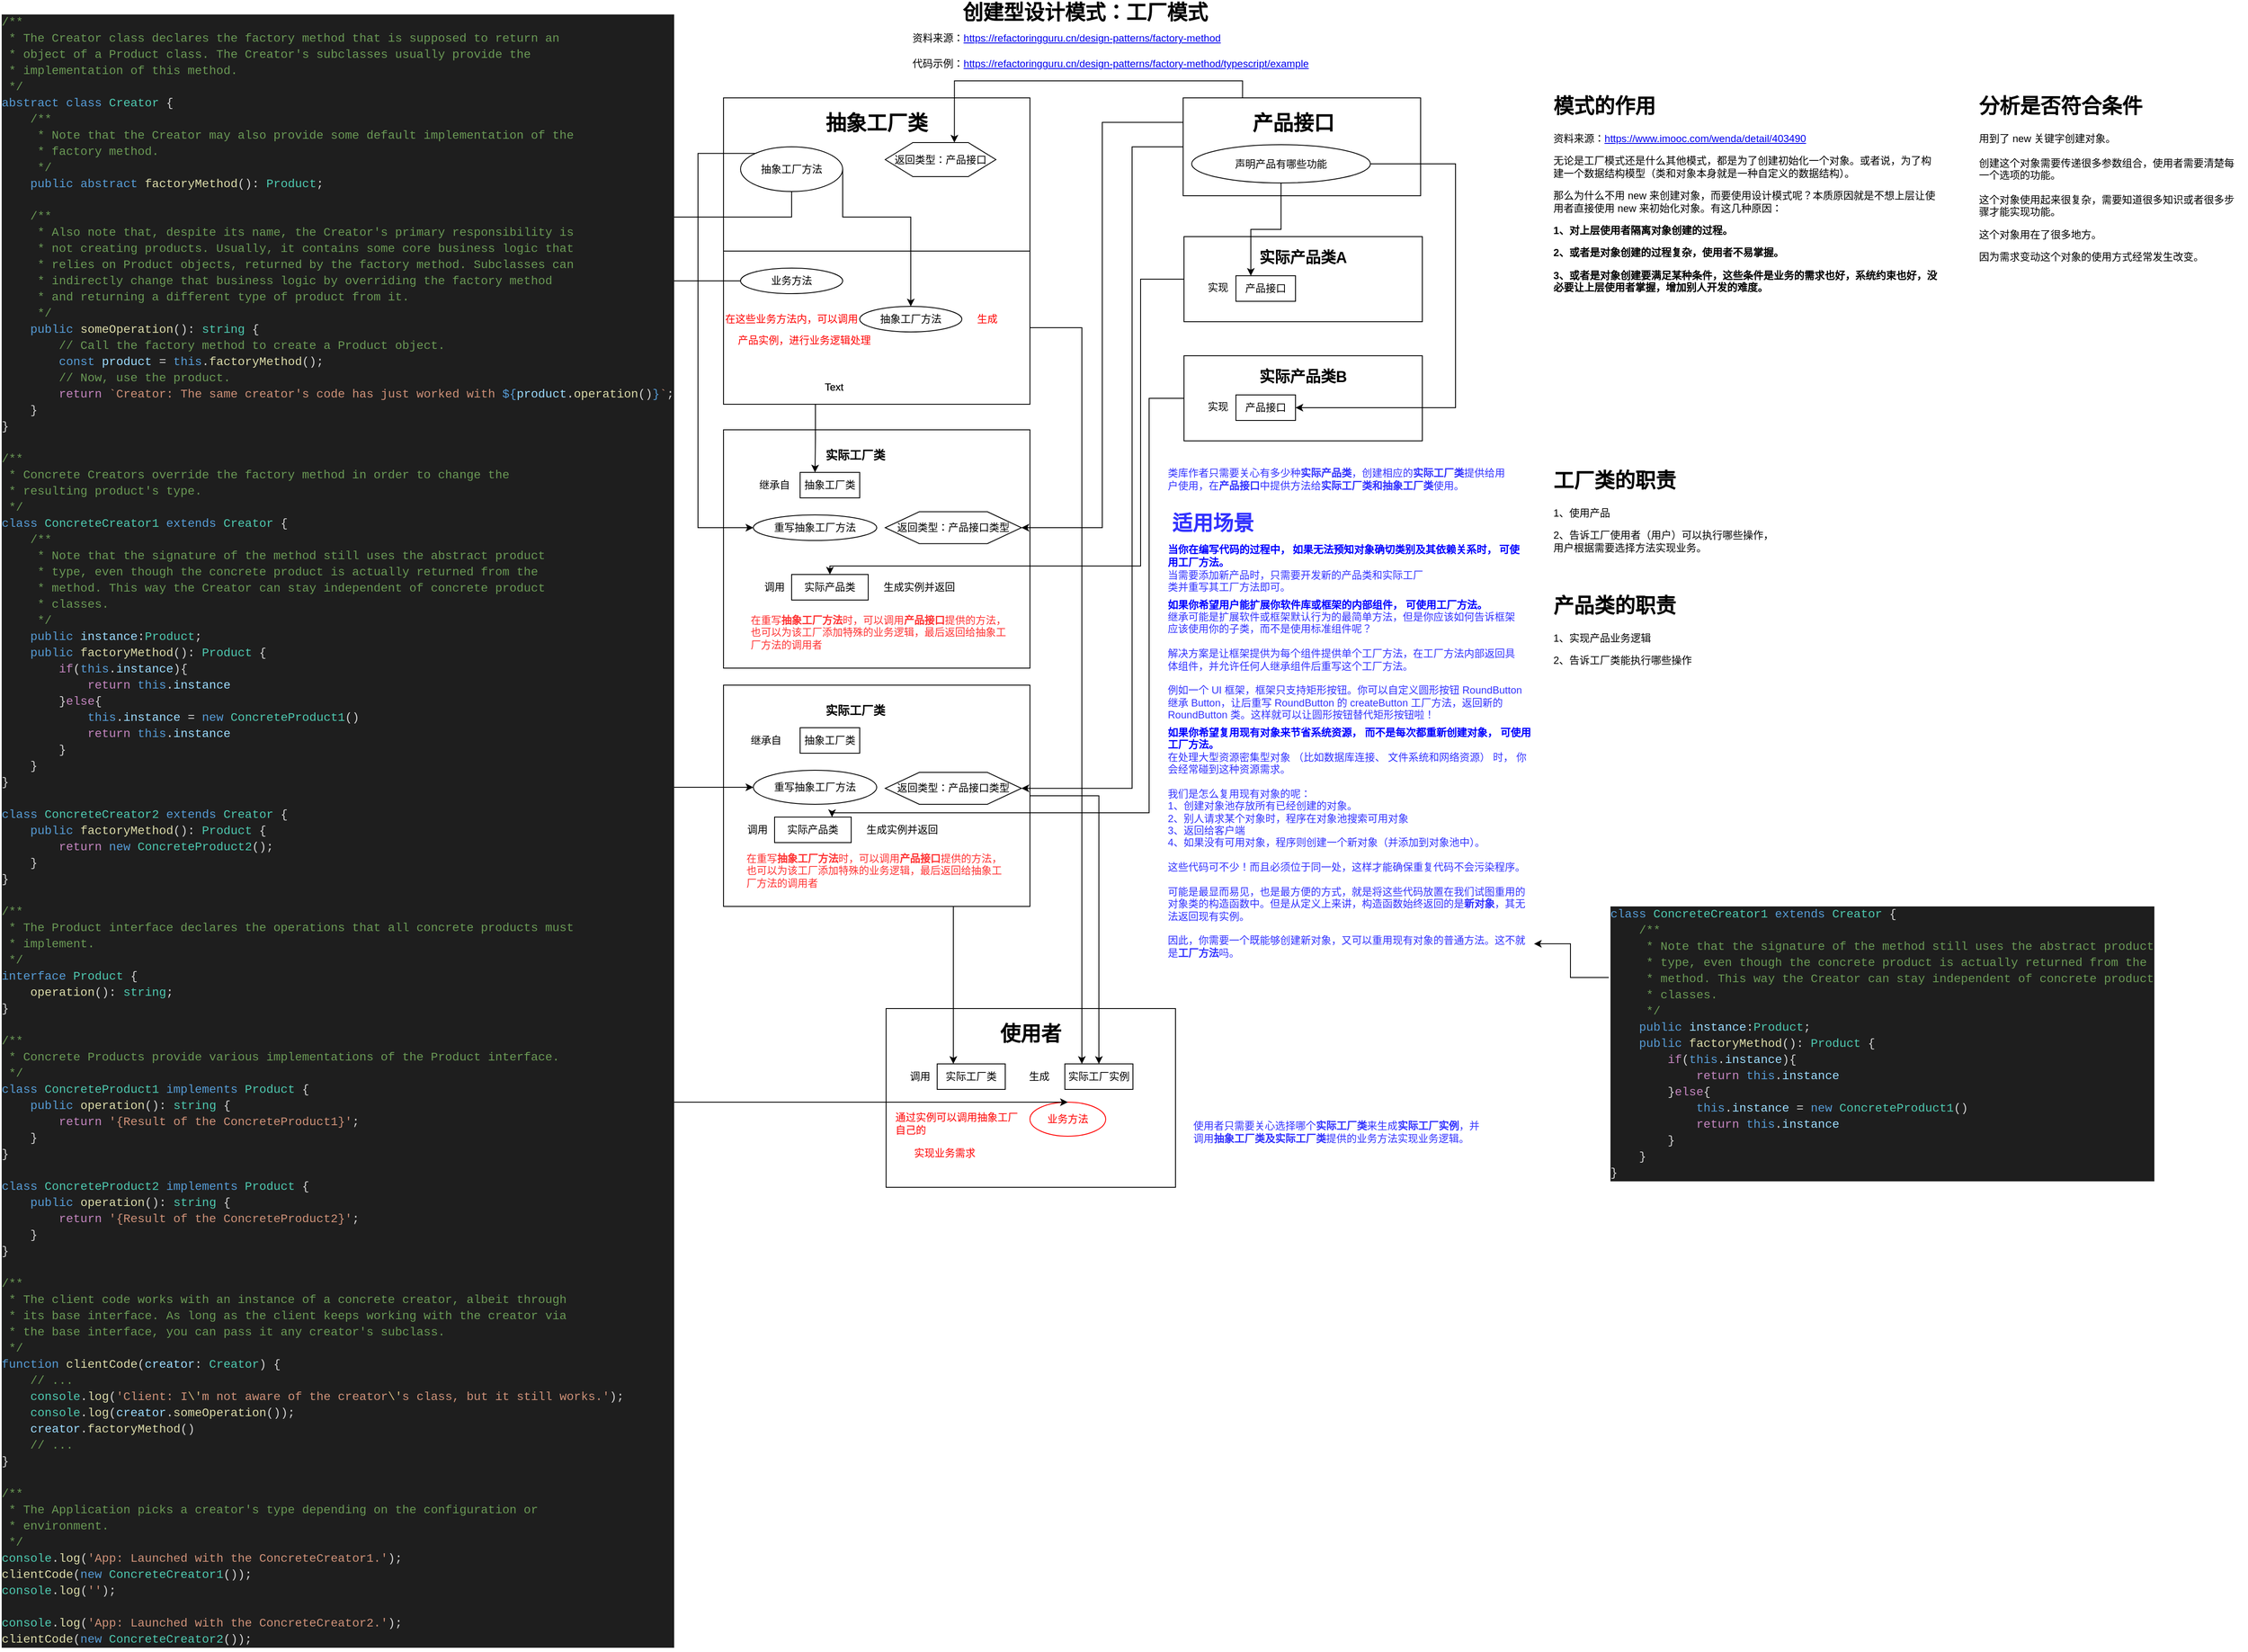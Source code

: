 <mxfile version="13.1.1" type="github">
  <diagram name="Page-1" id="e56a1550-8fbb-45ad-956c-1786394a9013">
    <mxGraphModel dx="2762" dy="762" grid="1" gridSize="10" guides="1" tooltips="1" connect="1" arrows="1" fold="1" page="1" pageScale="1" pageWidth="1100" pageHeight="850" background="#ffffff" math="0" shadow="0">
      <root>
        <mxCell id="0" />
        <mxCell id="1" parent="0" />
        <mxCell id="IDV8dnBj_DpfX5lwjrd9-4" value="" style="rounded=0;whiteSpace=wrap;html=1;" parent="1" vertex="1">
          <mxGeometry x="671" y="293" width="280" height="100" as="geometry" />
        </mxCell>
        <mxCell id="IDV8dnBj_DpfX5lwjrd9-1" value="" style="rounded=0;whiteSpace=wrap;html=1;" parent="1" vertex="1">
          <mxGeometry x="670" y="130" width="279" height="115" as="geometry" />
        </mxCell>
        <mxCell id="VUsxrsuSqSd0vhHcuK5w-36" value="" style="rounded=0;whiteSpace=wrap;html=1;startSize=30;align=center;" parent="1" vertex="1">
          <mxGeometry x="130" y="520" width="360" height="280" as="geometry" />
        </mxCell>
        <mxCell id="VUsxrsuSqSd0vhHcuK5w-24" value="" style="group;align=center;" parent="1" vertex="1" connectable="0">
          <mxGeometry x="110" y="130" width="380" height="373" as="geometry" />
        </mxCell>
        <mxCell id="VUsxrsuSqSd0vhHcuK5w-9" value="" style="whiteSpace=wrap;html=1;aspect=fixed;startSize=30;align=center;" parent="VUsxrsuSqSd0vhHcuK5w-24" vertex="1">
          <mxGeometry x="20" width="360" height="360" as="geometry" />
        </mxCell>
        <mxCell id="VUsxrsuSqSd0vhHcuK5w-11" value="&lt;font style=&quot;font-size: 24px&quot;&gt;&lt;b&gt;抽象工厂类&lt;/b&gt;&lt;/font&gt;" style="text;html=1;strokeColor=none;fillColor=none;align=center;verticalAlign=middle;whiteSpace=wrap;rounded=0;startSize=30;" parent="VUsxrsuSqSd0vhHcuK5w-24" vertex="1">
          <mxGeometry x="130" y="20" width="140" height="20" as="geometry" />
        </mxCell>
        <mxCell id="IDV8dnBj_DpfX5lwjrd9-54" style="edgeStyle=orthogonalEdgeStyle;rounded=0;orthogonalLoop=1;jettySize=auto;html=1;exitX=1;exitY=0.5;exitDx=0;exitDy=0;" parent="VUsxrsuSqSd0vhHcuK5w-24" source="VUsxrsuSqSd0vhHcuK5w-12" target="VUsxrsuSqSd0vhHcuK5w-19" edge="1">
          <mxGeometry relative="1" as="geometry">
            <Array as="points">
              <mxPoint x="160" y="140" />
              <mxPoint x="240" y="140" />
            </Array>
          </mxGeometry>
        </mxCell>
        <mxCell id="VUsxrsuSqSd0vhHcuK5w-12" value="抽象工厂方法" style="ellipse;whiteSpace=wrap;html=1;startSize=30;align=center;" parent="VUsxrsuSqSd0vhHcuK5w-24" vertex="1">
          <mxGeometry x="40" y="57.5" width="120" height="52.5" as="geometry" />
        </mxCell>
        <mxCell id="VUsxrsuSqSd0vhHcuK5w-13" value="返回类型：产品接口" style="shape=hexagon;perimeter=hexagonPerimeter2;whiteSpace=wrap;html=1;startSize=30;align=center;" parent="VUsxrsuSqSd0vhHcuK5w-24" vertex="1">
          <mxGeometry x="210" y="52.5" width="130" height="40" as="geometry" />
        </mxCell>
        <mxCell id="VUsxrsuSqSd0vhHcuK5w-15" value="" style="endArrow=none;html=1;entryX=1;entryY=0.5;entryDx=0;entryDy=0;exitX=0;exitY=0.5;exitDx=0;exitDy=0;" parent="VUsxrsuSqSd0vhHcuK5w-24" source="VUsxrsuSqSd0vhHcuK5w-9" target="VUsxrsuSqSd0vhHcuK5w-9" edge="1">
          <mxGeometry width="50" height="50" relative="1" as="geometry">
            <mxPoint x="50" y="290" as="sourcePoint" />
            <mxPoint x="100" y="240" as="targetPoint" />
            <Array as="points">
              <mxPoint x="205" y="180" />
            </Array>
          </mxGeometry>
        </mxCell>
        <mxCell id="VUsxrsuSqSd0vhHcuK5w-16" value="业务方法" style="ellipse;whiteSpace=wrap;html=1;startSize=30;align=center;" parent="VUsxrsuSqSd0vhHcuK5w-24" vertex="1">
          <mxGeometry x="40" y="200" width="120" height="30" as="geometry" />
        </mxCell>
        <mxCell id="VUsxrsuSqSd0vhHcuK5w-18" value="在这些业务方法内，可以调用" style="text;html=1;strokeColor=none;fillColor=none;align=center;verticalAlign=middle;whiteSpace=wrap;rounded=0;startSize=30;fontColor=#FF0000;" parent="VUsxrsuSqSd0vhHcuK5w-24" vertex="1">
          <mxGeometry y="240" width="200" height="40" as="geometry" />
        </mxCell>
        <mxCell id="VUsxrsuSqSd0vhHcuK5w-19" value="抽象工厂方法" style="ellipse;whiteSpace=wrap;html=1;startSize=30;align=center;" parent="VUsxrsuSqSd0vhHcuK5w-24" vertex="1">
          <mxGeometry x="180" y="245" width="120" height="30" as="geometry" />
        </mxCell>
        <mxCell id="VUsxrsuSqSd0vhHcuK5w-21" value="生成" style="text;html=1;strokeColor=none;fillColor=none;align=center;verticalAlign=middle;whiteSpace=wrap;rounded=0;startSize=30;fontColor=#FF0000;" parent="VUsxrsuSqSd0vhHcuK5w-24" vertex="1">
          <mxGeometry x="310" y="250" width="40" height="20" as="geometry" />
        </mxCell>
        <mxCell id="VUsxrsuSqSd0vhHcuK5w-22" value="产品实例，进行业务逻辑处理" style="text;html=1;strokeColor=none;fillColor=none;align=center;verticalAlign=middle;whiteSpace=wrap;rounded=0;startSize=30;fontColor=#FF0000;" parent="VUsxrsuSqSd0vhHcuK5w-24" vertex="1">
          <mxGeometry x="30" y="275" width="170" height="20" as="geometry" />
        </mxCell>
        <mxCell id="VUsxrsuSqSd0vhHcuK5w-26" value="Text" style="text;html=1;strokeColor=none;fillColor=none;align=center;verticalAlign=middle;whiteSpace=wrap;rounded=0;startSize=30;" parent="1" vertex="1">
          <mxGeometry x="240" y="460" width="40" height="20" as="geometry" />
        </mxCell>
        <mxCell id="VUsxrsuSqSd0vhHcuK5w-27" value="&lt;font style=&quot;font-size: 14px&quot;&gt;&lt;b&gt;实际工厂类&lt;/b&gt;&lt;/font&gt;" style="text;html=1;strokeColor=none;fillColor=none;align=center;verticalAlign=middle;whiteSpace=wrap;rounded=0;startSize=30;" parent="1" vertex="1">
          <mxGeometry x="230" y="540" width="110" height="20" as="geometry" />
        </mxCell>
        <mxCell id="VUsxrsuSqSd0vhHcuK5w-28" value="Text" style="text;html=1;strokeColor=none;fillColor=none;align=center;verticalAlign=middle;whiteSpace=wrap;rounded=0;startSize=30;" parent="1" vertex="1">
          <mxGeometry x="240" y="460" width="40" height="20" as="geometry" />
        </mxCell>
        <mxCell id="VUsxrsuSqSd0vhHcuK5w-29" value="继承自" style="text;html=1;strokeColor=none;fillColor=none;align=center;verticalAlign=middle;whiteSpace=wrap;rounded=0;startSize=30;" parent="1" vertex="1">
          <mxGeometry x="170" y="560" width="40" height="50" as="geometry" />
        </mxCell>
        <mxCell id="VUsxrsuSqSd0vhHcuK5w-30" value="抽象工厂类" style="rounded=0;whiteSpace=wrap;html=1;startSize=30;align=center;" parent="1" vertex="1">
          <mxGeometry x="220" y="570" width="70" height="30" as="geometry" />
        </mxCell>
        <mxCell id="VUsxrsuSqSd0vhHcuK5w-32" style="edgeStyle=orthogonalEdgeStyle;rounded=0;orthogonalLoop=1;jettySize=auto;html=1;exitX=0.25;exitY=1;exitDx=0;exitDy=0;entryX=0.25;entryY=0;entryDx=0;entryDy=0;startSize=30;" parent="1" source="VUsxrsuSqSd0vhHcuK5w-9" target="VUsxrsuSqSd0vhHcuK5w-30" edge="1">
          <mxGeometry relative="1" as="geometry">
            <Array as="points">
              <mxPoint x="238" y="490" />
              <mxPoint x="238" y="530" />
            </Array>
          </mxGeometry>
        </mxCell>
        <mxCell id="VUsxrsuSqSd0vhHcuK5w-33" value="重写抽象工厂方法" style="ellipse;whiteSpace=wrap;html=1;startSize=30;align=center;" parent="1" vertex="1">
          <mxGeometry x="165" y="620" width="145" height="30" as="geometry" />
        </mxCell>
        <mxCell id="VUsxrsuSqSd0vhHcuK5w-37" value="" style="rounded=0;whiteSpace=wrap;html=1;startSize=30;align=center;" parent="1" vertex="1">
          <mxGeometry x="130" y="820" width="360" height="260" as="geometry" />
        </mxCell>
        <mxCell id="VUsxrsuSqSd0vhHcuK5w-38" value="&lt;font style=&quot;font-size: 14px&quot;&gt;&lt;b&gt;实际工厂类&lt;/b&gt;&lt;/font&gt;" style="text;html=1;strokeColor=none;fillColor=none;align=center;verticalAlign=middle;whiteSpace=wrap;rounded=0;startSize=30;" parent="1" vertex="1">
          <mxGeometry x="230" y="840" width="110" height="20" as="geometry" />
        </mxCell>
        <mxCell id="VUsxrsuSqSd0vhHcuK5w-39" value="抽象工厂类" style="rounded=0;whiteSpace=wrap;html=1;startSize=30;align=center;" parent="1" vertex="1">
          <mxGeometry x="220" y="870" width="70" height="30" as="geometry" />
        </mxCell>
        <mxCell id="VUsxrsuSqSd0vhHcuK5w-40" value="重写抽象工厂方法" style="ellipse;whiteSpace=wrap;html=1;startSize=30;align=center;" parent="1" vertex="1">
          <mxGeometry x="165" y="920" width="145" height="40" as="geometry" />
        </mxCell>
        <mxCell id="VUsxrsuSqSd0vhHcuK5w-41" value="返回类型：产品接口类型" style="shape=hexagon;perimeter=hexagonPerimeter2;whiteSpace=wrap;html=1;startSize=30;align=center;" parent="1" vertex="1">
          <mxGeometry x="320" y="922.5" width="160" height="37.5" as="geometry" />
        </mxCell>
        <mxCell id="VUsxrsuSqSd0vhHcuK5w-43" value="继承自" style="text;html=1;strokeColor=none;fillColor=none;align=center;verticalAlign=middle;whiteSpace=wrap;rounded=0;startSize=30;" parent="1" vertex="1">
          <mxGeometry x="160" y="860" width="40" height="50" as="geometry" />
        </mxCell>
        <mxCell id="IDV8dnBj_DpfX5lwjrd9-2" value="&lt;font style=&quot;font-size: 24px&quot;&gt;&lt;b&gt;产品接口&lt;/b&gt;&lt;/font&gt;" style="text;html=1;strokeColor=none;fillColor=none;align=center;verticalAlign=middle;whiteSpace=wrap;rounded=0;" parent="1" vertex="1">
          <mxGeometry x="740" y="150" width="119" height="20" as="geometry" />
        </mxCell>
        <mxCell id="IDV8dnBj_DpfX5lwjrd9-52" style="edgeStyle=orthogonalEdgeStyle;rounded=0;orthogonalLoop=1;jettySize=auto;html=1;exitX=0.5;exitY=1;exitDx=0;exitDy=0;entryX=0.25;entryY=0;entryDx=0;entryDy=0;" parent="1" source="IDV8dnBj_DpfX5lwjrd9-3" target="IDV8dnBj_DpfX5lwjrd9-8" edge="1">
          <mxGeometry relative="1" as="geometry" />
        </mxCell>
        <mxCell id="IDV8dnBj_DpfX5lwjrd9-3" value="声明产品有哪些功能" style="ellipse;whiteSpace=wrap;html=1;" parent="1" vertex="1">
          <mxGeometry x="680" y="185" width="210" height="45" as="geometry" />
        </mxCell>
        <mxCell id="IDV8dnBj_DpfX5lwjrd9-5" value="&lt;font style=&quot;font-size: 18px&quot;&gt;&lt;b&gt;实际产品类A&lt;/b&gt;&lt;/font&gt;" style="text;html=1;strokeColor=none;fillColor=none;align=center;verticalAlign=middle;whiteSpace=wrap;rounded=0;" parent="1" vertex="1">
          <mxGeometry x="751" y="308" width="120" height="20" as="geometry" />
        </mxCell>
        <mxCell id="IDV8dnBj_DpfX5lwjrd9-6" value="实现" style="text;html=1;strokeColor=none;fillColor=none;align=center;verticalAlign=middle;whiteSpace=wrap;rounded=0;" parent="1" vertex="1">
          <mxGeometry x="691" y="343" width="40" height="20" as="geometry" />
        </mxCell>
        <mxCell id="IDV8dnBj_DpfX5lwjrd9-8" value="产品接口" style="rounded=0;whiteSpace=wrap;html=1;" parent="1" vertex="1">
          <mxGeometry x="732" y="339" width="70" height="30" as="geometry" />
        </mxCell>
        <mxCell id="IDV8dnBj_DpfX5lwjrd9-71" style="edgeStyle=orthogonalEdgeStyle;rounded=0;orthogonalLoop=1;jettySize=auto;html=1;exitX=0;exitY=0.5;exitDx=0;exitDy=0;entryX=0.75;entryY=0;entryDx=0;entryDy=0;fontColor=#3333FF;" parent="1" source="IDV8dnBj_DpfX5lwjrd9-11" target="IDV8dnBj_DpfX5lwjrd9-43" edge="1">
          <mxGeometry relative="1" as="geometry">
            <Array as="points">
              <mxPoint x="630" y="483" />
              <mxPoint x="630" y="970" />
              <mxPoint x="258" y="970" />
            </Array>
          </mxGeometry>
        </mxCell>
        <mxCell id="IDV8dnBj_DpfX5lwjrd9-11" value="" style="rounded=0;whiteSpace=wrap;html=1;" parent="1" vertex="1">
          <mxGeometry x="671" y="433" width="280" height="100" as="geometry" />
        </mxCell>
        <mxCell id="IDV8dnBj_DpfX5lwjrd9-12" value="&lt;font style=&quot;font-size: 18px&quot;&gt;&lt;b&gt;实际产品类B&lt;/b&gt;&lt;/font&gt;" style="text;html=1;strokeColor=none;fillColor=none;align=center;verticalAlign=middle;whiteSpace=wrap;rounded=0;" parent="1" vertex="1">
          <mxGeometry x="751" y="448" width="120" height="20" as="geometry" />
        </mxCell>
        <mxCell id="IDV8dnBj_DpfX5lwjrd9-13" value="实现" style="text;html=1;strokeColor=none;fillColor=none;align=center;verticalAlign=middle;whiteSpace=wrap;rounded=0;" parent="1" vertex="1">
          <mxGeometry x="691" y="483" width="40" height="20" as="geometry" />
        </mxCell>
        <mxCell id="IDV8dnBj_DpfX5lwjrd9-14" value="产品接口" style="rounded=0;whiteSpace=wrap;html=1;" parent="1" vertex="1">
          <mxGeometry x="732" y="479" width="70" height="30" as="geometry" />
        </mxCell>
        <mxCell id="IDV8dnBj_DpfX5lwjrd9-18" value="返回类型：产品接口类型" style="shape=hexagon;perimeter=hexagonPerimeter2;whiteSpace=wrap;html=1;startSize=30;align=center;" parent="1" vertex="1">
          <mxGeometry x="320" y="616.25" width="160" height="37.5" as="geometry" />
        </mxCell>
        <mxCell id="IDV8dnBj_DpfX5lwjrd9-21" value="" style="rounded=0;whiteSpace=wrap;html=1;" parent="1" vertex="1">
          <mxGeometry x="321" y="1200" width="340" height="210" as="geometry" />
        </mxCell>
        <mxCell id="IDV8dnBj_DpfX5lwjrd9-22" value="&lt;font style=&quot;font-size: 24px&quot;&gt;&lt;b&gt;使用者&lt;/b&gt;&lt;/font&gt;" style="text;html=1;strokeColor=none;fillColor=none;align=center;verticalAlign=middle;whiteSpace=wrap;rounded=0;" parent="1" vertex="1">
          <mxGeometry x="441" y="1220" width="100" height="20" as="geometry" />
        </mxCell>
        <mxCell id="IDV8dnBj_DpfX5lwjrd9-23" value="调用" style="text;html=1;strokeColor=none;fillColor=none;align=center;verticalAlign=middle;whiteSpace=wrap;rounded=0;" parent="1" vertex="1">
          <mxGeometry x="341" y="1270" width="40" height="20" as="geometry" />
        </mxCell>
        <mxCell id="IDV8dnBj_DpfX5lwjrd9-24" value="实际工厂类" style="rounded=0;whiteSpace=wrap;html=1;" parent="1" vertex="1">
          <mxGeometry x="381" y="1265" width="80" height="30" as="geometry" />
        </mxCell>
        <mxCell id="IDV8dnBj_DpfX5lwjrd9-26" style="edgeStyle=orthogonalEdgeStyle;rounded=0;orthogonalLoop=1;jettySize=auto;html=1;exitX=0.75;exitY=1;exitDx=0;exitDy=0;" parent="1" source="VUsxrsuSqSd0vhHcuK5w-37" edge="1">
          <mxGeometry relative="1" as="geometry">
            <mxPoint x="400" y="1265" as="targetPoint" />
            <Array as="points">
              <mxPoint x="400" y="1265" />
            </Array>
          </mxGeometry>
        </mxCell>
        <mxCell id="IDV8dnBj_DpfX5lwjrd9-27" value="生成" style="text;html=1;strokeColor=none;fillColor=none;align=center;verticalAlign=middle;whiteSpace=wrap;rounded=0;" parent="1" vertex="1">
          <mxGeometry x="481" y="1270" width="40" height="20" as="geometry" />
        </mxCell>
        <mxCell id="IDV8dnBj_DpfX5lwjrd9-28" value="实际工厂实例" style="rounded=0;whiteSpace=wrap;html=1;" parent="1" vertex="1">
          <mxGeometry x="531" y="1265" width="80" height="30" as="geometry" />
        </mxCell>
        <mxCell id="IDV8dnBj_DpfX5lwjrd9-31" style="edgeStyle=orthogonalEdgeStyle;rounded=0;orthogonalLoop=1;jettySize=auto;html=1;exitX=1;exitY=0.5;exitDx=0;exitDy=0;" parent="1" source="VUsxrsuSqSd0vhHcuK5w-37" target="IDV8dnBj_DpfX5lwjrd9-28" edge="1">
          <mxGeometry relative="1" as="geometry" />
        </mxCell>
        <mxCell id="IDV8dnBj_DpfX5lwjrd9-32" style="edgeStyle=orthogonalEdgeStyle;rounded=0;orthogonalLoop=1;jettySize=auto;html=1;exitX=1;exitY=0.75;exitDx=0;exitDy=0;entryX=0.25;entryY=0;entryDx=0;entryDy=0;" parent="1" source="VUsxrsuSqSd0vhHcuK5w-9" target="IDV8dnBj_DpfX5lwjrd9-28" edge="1">
          <mxGeometry relative="1" as="geometry" />
        </mxCell>
        <mxCell id="IDV8dnBj_DpfX5lwjrd9-39" value="通过实例可以调用抽象工厂自己的" style="text;html=1;strokeColor=none;fillColor=none;align=left;verticalAlign=middle;whiteSpace=wrap;rounded=0;fontColor=#FF0000;" parent="1" vertex="1">
          <mxGeometry x="330" y="1315" width="149" height="40" as="geometry" />
        </mxCell>
        <mxCell id="IDV8dnBj_DpfX5lwjrd9-40" value="&lt;font color=&quot;#ff0000&quot;&gt;业务方法&lt;/font&gt;" style="ellipse;whiteSpace=wrap;html=1;strokeColor=#FF0000;" parent="1" vertex="1">
          <mxGeometry x="490" y="1310" width="89" height="40" as="geometry" />
        </mxCell>
        <mxCell id="IDV8dnBj_DpfX5lwjrd9-42" value="调用" style="text;html=1;strokeColor=none;fillColor=none;align=center;verticalAlign=middle;whiteSpace=wrap;rounded=0;" parent="1" vertex="1">
          <mxGeometry x="150" y="980" width="40" height="20" as="geometry" />
        </mxCell>
        <mxCell id="IDV8dnBj_DpfX5lwjrd9-43" value="实际产品类" style="rounded=0;whiteSpace=wrap;html=1;strokeColor=#000000;" parent="1" vertex="1">
          <mxGeometry x="190" y="975" width="90" height="30" as="geometry" />
        </mxCell>
        <mxCell id="IDV8dnBj_DpfX5lwjrd9-45" value="生成实例并返回" style="text;html=1;strokeColor=none;fillColor=none;align=center;verticalAlign=middle;whiteSpace=wrap;rounded=0;" parent="1" vertex="1">
          <mxGeometry x="290" y="980" width="100" height="20" as="geometry" />
        </mxCell>
        <mxCell id="IDV8dnBj_DpfX5lwjrd9-47" value="调用" style="text;html=1;strokeColor=none;fillColor=none;align=center;verticalAlign=middle;whiteSpace=wrap;rounded=0;" parent="1" vertex="1">
          <mxGeometry x="170" y="695" width="40" height="20" as="geometry" />
        </mxCell>
        <mxCell id="IDV8dnBj_DpfX5lwjrd9-48" value="实际产品类" style="rounded=0;whiteSpace=wrap;html=1;strokeColor=#000000;" parent="1" vertex="1">
          <mxGeometry x="210" y="690" width="90" height="30" as="geometry" />
        </mxCell>
        <mxCell id="IDV8dnBj_DpfX5lwjrd9-49" value="生成实例并返回" style="text;html=1;strokeColor=none;fillColor=none;align=center;verticalAlign=middle;whiteSpace=wrap;rounded=0;" parent="1" vertex="1">
          <mxGeometry x="310" y="695" width="100" height="20" as="geometry" />
        </mxCell>
        <mxCell id="IDV8dnBj_DpfX5lwjrd9-51" style="edgeStyle=orthogonalEdgeStyle;rounded=0;orthogonalLoop=1;jettySize=auto;html=1;exitX=0;exitY=0.5;exitDx=0;exitDy=0;entryX=1;entryY=0.5;entryDx=0;entryDy=0;" parent="1" source="IDV8dnBj_DpfX5lwjrd9-1" target="VUsxrsuSqSd0vhHcuK5w-41" edge="1">
          <mxGeometry relative="1" as="geometry">
            <Array as="points">
              <mxPoint x="610" y="188" />
              <mxPoint x="610" y="941" />
            </Array>
          </mxGeometry>
        </mxCell>
        <mxCell id="IDV8dnBj_DpfX5lwjrd9-50" style="edgeStyle=orthogonalEdgeStyle;rounded=0;orthogonalLoop=1;jettySize=auto;html=1;exitX=0;exitY=0.25;exitDx=0;exitDy=0;entryX=1;entryY=0.5;entryDx=0;entryDy=0;" parent="1" source="IDV8dnBj_DpfX5lwjrd9-1" target="IDV8dnBj_DpfX5lwjrd9-18" edge="1">
          <mxGeometry relative="1" as="geometry" />
        </mxCell>
        <mxCell id="IDV8dnBj_DpfX5lwjrd9-53" style="edgeStyle=orthogonalEdgeStyle;rounded=0;orthogonalLoop=1;jettySize=auto;html=1;exitX=1;exitY=0.5;exitDx=0;exitDy=0;entryX=1;entryY=0.5;entryDx=0;entryDy=0;" parent="1" source="IDV8dnBj_DpfX5lwjrd9-3" target="IDV8dnBj_DpfX5lwjrd9-14" edge="1">
          <mxGeometry relative="1" as="geometry">
            <Array as="points">
              <mxPoint x="990" y="208" />
              <mxPoint x="990" y="494" />
            </Array>
          </mxGeometry>
        </mxCell>
        <mxCell id="IDV8dnBj_DpfX5lwjrd9-55" style="edgeStyle=orthogonalEdgeStyle;rounded=0;orthogonalLoop=1;jettySize=auto;html=1;exitX=0;exitY=0;exitDx=0;exitDy=0;entryX=0;entryY=0.5;entryDx=0;entryDy=0;" parent="1" source="VUsxrsuSqSd0vhHcuK5w-12" target="VUsxrsuSqSd0vhHcuK5w-33" edge="1">
          <mxGeometry relative="1" as="geometry">
            <Array as="points">
              <mxPoint x="100" y="195" />
              <mxPoint x="100" y="635" />
            </Array>
          </mxGeometry>
        </mxCell>
        <mxCell id="IDV8dnBj_DpfX5lwjrd9-56" style="edgeStyle=orthogonalEdgeStyle;rounded=0;orthogonalLoop=1;jettySize=auto;html=1;exitX=0.5;exitY=1;exitDx=0;exitDy=0;entryX=0;entryY=0.5;entryDx=0;entryDy=0;" parent="1" source="VUsxrsuSqSd0vhHcuK5w-12" target="VUsxrsuSqSd0vhHcuK5w-40" edge="1">
          <mxGeometry relative="1" as="geometry">
            <Array as="points">
              <mxPoint x="210" y="270" />
              <mxPoint x="60" y="270" />
              <mxPoint x="60" y="940" />
            </Array>
          </mxGeometry>
        </mxCell>
        <mxCell id="IDV8dnBj_DpfX5lwjrd9-57" style="edgeStyle=orthogonalEdgeStyle;rounded=0;orthogonalLoop=1;jettySize=auto;html=1;exitX=0;exitY=0.5;exitDx=0;exitDy=0;" parent="1" source="VUsxrsuSqSd0vhHcuK5w-16" target="IDV8dnBj_DpfX5lwjrd9-40" edge="1">
          <mxGeometry relative="1" as="geometry">
            <Array as="points">
              <mxPoint x="30" y="345" />
              <mxPoint x="30" y="1310" />
            </Array>
          </mxGeometry>
        </mxCell>
        <mxCell id="IDV8dnBj_DpfX5lwjrd9-58" value="实现业务需求" style="text;html=1;strokeColor=none;fillColor=none;align=center;verticalAlign=middle;whiteSpace=wrap;rounded=0;fontColor=#FF0000;" parent="1" vertex="1">
          <mxGeometry x="330" y="1350" width="120" height="40" as="geometry" />
        </mxCell>
        <mxCell id="IDV8dnBj_DpfX5lwjrd9-65" style="edgeStyle=orthogonalEdgeStyle;rounded=0;orthogonalLoop=1;jettySize=auto;html=1;exitX=0.25;exitY=0;exitDx=0;exitDy=0;entryX=0.625;entryY=0;entryDx=0;entryDy=0;fontColor=#FF0000;" parent="1" source="IDV8dnBj_DpfX5lwjrd9-1" target="VUsxrsuSqSd0vhHcuK5w-13" edge="1">
          <mxGeometry relative="1" as="geometry" />
        </mxCell>
        <mxCell id="IDV8dnBj_DpfX5lwjrd9-66" value="使用者只需要关心选择哪个&lt;b&gt;实际工厂类&lt;/b&gt;来生成&lt;b&gt;实际工厂实例&lt;/b&gt;，并调用&lt;b&gt;抽象工厂类及实际工厂类&lt;/b&gt;提供的业务方法实现业务逻辑。" style="text;html=1;strokeColor=none;fillColor=none;align=left;verticalAlign=middle;whiteSpace=wrap;rounded=0;fontColor=#3333FF;" parent="1" vertex="1">
          <mxGeometry x="680" y="1335" width="350" height="20" as="geometry" />
        </mxCell>
        <mxCell id="IDV8dnBj_DpfX5lwjrd9-67" value="类库作者只需要关心有多少种&lt;b&gt;实际产品类&lt;/b&gt;，创建相应的&lt;b&gt;实际工厂类&lt;/b&gt;提供给用户使用，在&lt;b&gt;产品接口&lt;/b&gt;中提供方法给&lt;b&gt;实际工厂类和抽象工厂类&lt;/b&gt;使用。" style="text;html=1;strokeColor=none;fillColor=none;align=left;verticalAlign=middle;whiteSpace=wrap;rounded=0;fontColor=#3333FF;" parent="1" vertex="1">
          <mxGeometry x="650" y="560" width="399" height="35" as="geometry" />
        </mxCell>
        <mxCell id="IDV8dnBj_DpfX5lwjrd9-68" value="&lt;font color=&quot;#ff3333&quot;&gt;在重写&lt;b&gt;抽象工厂方法&lt;/b&gt;时，可以调用&lt;b&gt;产品接口&lt;/b&gt;提供的方法，也可以为该工厂&lt;/font&gt;&lt;span style=&quot;color: rgb(255 , 51 , 51)&quot;&gt;添加&lt;/span&gt;&lt;font color=&quot;#ff3333&quot;&gt;特殊的业务逻辑，最后返回给抽象工厂方法的调用者&lt;/font&gt;" style="text;html=1;strokeColor=none;fillColor=none;align=left;verticalAlign=middle;whiteSpace=wrap;rounded=0;" parent="1" vertex="1">
          <mxGeometry x="160" y="740" width="310" height="36" as="geometry" />
        </mxCell>
        <mxCell id="IDV8dnBj_DpfX5lwjrd9-70" style="edgeStyle=orthogonalEdgeStyle;rounded=0;orthogonalLoop=1;jettySize=auto;html=1;exitX=0;exitY=0.5;exitDx=0;exitDy=0;entryX=0.5;entryY=0;entryDx=0;entryDy=0;fontColor=#3333FF;" parent="1" source="IDV8dnBj_DpfX5lwjrd9-4" target="IDV8dnBj_DpfX5lwjrd9-48" edge="1">
          <mxGeometry relative="1" as="geometry">
            <Array as="points">
              <mxPoint x="620" y="343" />
              <mxPoint x="620" y="680" />
              <mxPoint x="255" y="680" />
            </Array>
          </mxGeometry>
        </mxCell>
        <mxCell id="IDV8dnBj_DpfX5lwjrd9-72" value="&lt;font color=&quot;#ff3333&quot;&gt;在重写&lt;b&gt;抽象工厂方法&lt;/b&gt;时，可以调用&lt;b&gt;产品接口&lt;/b&gt;提供的方法，也可以为该工厂&lt;/font&gt;&lt;span style=&quot;color: rgb(255 , 51 , 51)&quot;&gt;添加&lt;/span&gt;&lt;font color=&quot;#ff3333&quot;&gt;特殊的业务逻辑，最后返回给抽象工厂方法的调用者&lt;/font&gt;" style="text;html=1;strokeColor=none;fillColor=none;align=left;verticalAlign=middle;whiteSpace=wrap;rounded=0;" parent="1" vertex="1">
          <mxGeometry x="155" y="1020" width="310" height="36" as="geometry" />
        </mxCell>
        <mxCell id="IDV8dnBj_DpfX5lwjrd9-73" value="&lt;font style=&quot;font-size: 12px&quot; color=&quot;#0000ff&quot;&gt;&lt;b&gt;&lt;br&gt;&lt;span style=&quot;font-family: &amp;#34;pt sans&amp;#34; , &amp;#34;helvetica neue&amp;#34; , &amp;#34;arial&amp;#34; , &amp;#34;pingfang sc&amp;#34; , &amp;#34;microsoft yahei&amp;#34; , &amp;#34;hiragino sans gb&amp;#34; , sans-serif ; background-color: rgb(255 , 255 , 255)&quot;&gt;当你在编写代码的过程中&lt;/span&gt;&lt;span class=&quot;chpule2&quot; style=&quot;box-sizing: inherit ; letter-spacing: -0.6em ; font-family: &amp;#34;pt sans&amp;#34; , &amp;#34;helvetica neue&amp;#34; , &amp;#34;arial&amp;#34; , &amp;#34;pingfang sc&amp;#34; , &amp;#34;microsoft yahei&amp;#34; , &amp;#34;hiragino sans gb&amp;#34; , sans-serif ; background-color: rgb(255 , 255 , 255)&quot;&gt;，&lt;/span&gt;&lt;span class=&quot;chpuri2&quot; style=&quot;box-sizing: inherit ; letter-spacing: 0.4rem ; font-family: &amp;#34;pt sans&amp;#34; , &amp;#34;helvetica neue&amp;#34; , &amp;#34;arial&amp;#34; , &amp;#34;pingfang sc&amp;#34; , &amp;#34;microsoft yahei&amp;#34; , &amp;#34;hiragino sans gb&amp;#34; , sans-serif ; background-color: rgb(255 , 255 , 255)&quot;&gt;&amp;nbsp;&lt;/span&gt;&lt;span style=&quot;font-family: &amp;#34;pt sans&amp;#34; , &amp;#34;helvetica neue&amp;#34; , &amp;#34;arial&amp;#34; , &amp;#34;pingfang sc&amp;#34; , &amp;#34;microsoft yahei&amp;#34; , &amp;#34;hiragino sans gb&amp;#34; , sans-serif ; background-color: rgb(255 , 255 , 255)&quot;&gt;如果无法预知对象确切类别及其依赖关系时&lt;/span&gt;&lt;span class=&quot;chpule2&quot; style=&quot;box-sizing: inherit ; letter-spacing: -0.6em ; font-family: &amp;#34;pt sans&amp;#34; , &amp;#34;helvetica neue&amp;#34; , &amp;#34;arial&amp;#34; , &amp;#34;pingfang sc&amp;#34; , &amp;#34;microsoft yahei&amp;#34; , &amp;#34;hiragino sans gb&amp;#34; , sans-serif ; background-color: rgb(255 , 255 , 255)&quot;&gt;，&lt;/span&gt;&lt;span class=&quot;chpuri2&quot; style=&quot;box-sizing: inherit ; letter-spacing: 0.4rem ; font-family: &amp;#34;pt sans&amp;#34; , &amp;#34;helvetica neue&amp;#34; , &amp;#34;arial&amp;#34; , &amp;#34;pingfang sc&amp;#34; , &amp;#34;microsoft yahei&amp;#34; , &amp;#34;hiragino sans gb&amp;#34; , sans-serif ; background-color: rgb(255 , 255 , 255)&quot;&gt;&amp;nbsp;&lt;/span&gt;&lt;span style=&quot;font-family: &amp;#34;pt sans&amp;#34; , &amp;#34;helvetica neue&amp;#34; , &amp;#34;arial&amp;#34; , &amp;#34;pingfang sc&amp;#34; , &amp;#34;microsoft yahei&amp;#34; , &amp;#34;hiragino sans gb&amp;#34; , sans-serif ; background-color: rgb(255 , 255 , 255)&quot;&gt;可使用工厂方法&lt;/span&gt;&lt;span class=&quot;chpule2&quot; style=&quot;box-sizing: inherit ; letter-spacing: -0.6em ; font-family: &amp;#34;pt sans&amp;#34; , &amp;#34;helvetica neue&amp;#34; , &amp;#34;arial&amp;#34; , &amp;#34;pingfang sc&amp;#34; , &amp;#34;microsoft yahei&amp;#34; , &amp;#34;hiragino sans gb&amp;#34; , sans-serif ; background-color: rgb(255 , 255 , 255)&quot;&gt;。&lt;/span&gt;&lt;/b&gt;&lt;/font&gt;&lt;br&gt;当需要添加新产品时，只需要开发新的产品类和实际工厂&lt;br&gt;类并重写其工厂方法即可。" style="text;html=1;strokeColor=none;fillColor=none;align=left;verticalAlign=middle;whiteSpace=wrap;rounded=0;fontColor=#3333FF;" parent="1" vertex="1">
          <mxGeometry x="650" y="640" width="420" height="70" as="geometry" />
        </mxCell>
        <mxCell id="IDV8dnBj_DpfX5lwjrd9-74" value="&lt;font style=&quot;font-size: 24px&quot;&gt;&lt;b&gt;适用场景&lt;/b&gt;&lt;/font&gt;" style="text;html=1;strokeColor=none;fillColor=none;align=center;verticalAlign=middle;whiteSpace=wrap;rounded=0;fontColor=#3333FF;" parent="1" vertex="1">
          <mxGeometry x="620" y="620" width="170" height="20" as="geometry" />
        </mxCell>
        <mxCell id="IDV8dnBj_DpfX5lwjrd9-75" value="&lt;font color=&quot;#0000ff&quot;&gt;&lt;b&gt;如果你希望用户能扩展你软件库或框架的内部组件， 可使用工厂方法。&lt;/b&gt;&lt;/font&gt;&lt;br&gt;继承可能是扩展软件或框架默认行为的最简单方法，但是你应该如何告诉框架应该使用你的子类，而不是使用标准组件呢？&lt;br&gt;&lt;br&gt;解决方案是让框架提供为每个组件提供单个工厂方法，在工厂方法内部返回具体组件，并允许任何人继承组件后重写这个工厂方法。&lt;br&gt;&lt;br&gt;例如一个 UI 框架，框架只支持矩形按钮。你可以自定义圆形按钮 RoundButton 继承 Button，让后重写 RoundButton 的 createButton 工厂方法，返回新的 RoundButton 类。这样就可以让圆形按钮替代矩形按钮啦！" style="text;html=1;strokeColor=none;fillColor=none;align=left;verticalAlign=middle;whiteSpace=wrap;rounded=0;fontColor=#3333FF;" parent="1" vertex="1">
          <mxGeometry x="650" y="730" width="420" height="120" as="geometry" />
        </mxCell>
        <mxCell id="IDV8dnBj_DpfX5lwjrd9-76" value="&lt;font color=&quot;#0000ff&quot;&gt;&lt;b&gt;如果你希望复用现有对象来节省系统资源， 而不是每次都重新创建对象， 可使用工厂方法。&lt;/b&gt;&lt;/font&gt;&lt;br&gt;在处理大型资源密集型对象 （比如数据库连接、 文件系统和网络资源） 时， 你会经常碰到这种资源需求。&lt;br&gt;&lt;br&gt;我们是怎么复用现有对象的呢：&lt;br&gt;1、创建对象池存放所有已经创建的对象。&lt;br&gt;2、别人请求某个对象时，程序在对象池搜索可用对象&lt;br&gt;3、返回给客户端&lt;br&gt;4、如果没有可用对象，程序则创建一个新对象（并添加到对象池中）。&lt;br&gt;&lt;br&gt;这些代码可不少！而且必须位于同一处，这样才能确保重复代码不会污染程序。&lt;br&gt;&lt;br&gt;可能是最显而易见，也是最方便的方式，就是将这些代码放置在我们试图重用的对象类的构造函数中。但是从定义上来讲，构造函数始终返回的是&lt;b&gt;新对象&lt;/b&gt;，其无法返回现有实例。&lt;br&gt;&lt;br&gt;因此，你需要一个既能够创建新对象，又可以重用现有对象的普通方法。这不就是&lt;b&gt;工厂方法&lt;/b&gt;吗。" style="text;html=1;strokeColor=none;fillColor=none;align=left;verticalAlign=middle;whiteSpace=wrap;rounded=0;fontColor=#3333FF;" parent="1" vertex="1">
          <mxGeometry x="650" y="860" width="430" height="290" as="geometry" />
        </mxCell>
        <mxCell id="IDV8dnBj_DpfX5lwjrd9-77" value="&lt;font style=&quot;font-size: 24px&quot;&gt;&lt;b&gt;创建型设计模式：工厂模式&lt;/b&gt;&lt;/font&gt;" style="text;html=1;strokeColor=none;fillColor=none;align=center;verticalAlign=middle;whiteSpace=wrap;rounded=0;fontColor=#000000;" parent="1" vertex="1">
          <mxGeometry x="300" y="20" width="510" height="20" as="geometry" />
        </mxCell>
        <mxCell id="IDV8dnBj_DpfX5lwjrd9-81" value="代码示例：&lt;a href=&quot;https://refactoringguru.cn/design-patterns/factory-method/typescript/example&quot;&gt;https://refactoringguru.cn/design-patterns/factory-method/typescript/example&lt;/a&gt;" style="text;html=1;strokeColor=none;fillColor=none;align=left;verticalAlign=middle;whiteSpace=wrap;rounded=0;fontColor=#000000;" parent="1" vertex="1">
          <mxGeometry x="350" y="80" width="490" height="20" as="geometry" />
        </mxCell>
        <mxCell id="IDV8dnBj_DpfX5lwjrd9-84" value="资料来源：&lt;a href=&quot;https://refactoringguru.cn/design-patterns/factory-method&quot;&gt;https://refactoringguru.cn/design-patterns/factory-method&lt;/a&gt;" style="text;html=1;strokeColor=none;fillColor=none;align=left;verticalAlign=middle;whiteSpace=wrap;rounded=0;fontColor=#000000;" parent="1" vertex="1">
          <mxGeometry x="350" y="50" width="680" height="20" as="geometry" />
        </mxCell>
        <mxCell id="GWRGpRLDIVOz-t4NkCx_-1" style="edgeStyle=orthogonalEdgeStyle;rounded=0;orthogonalLoop=1;jettySize=auto;html=1;exitX=0;exitY=0.25;exitDx=0;exitDy=0;entryX=1.005;entryY=0.91;entryDx=0;entryDy=0;entryPerimeter=0;" parent="1" source="Wl2Gl_XctmWlnPFn9dtJ-1" target="IDV8dnBj_DpfX5lwjrd9-76" edge="1">
          <mxGeometry relative="1" as="geometry" />
        </mxCell>
        <mxCell id="Wl2Gl_XctmWlnPFn9dtJ-1" value="&lt;div style=&quot;color: rgb(212 , 212 , 212) ; background-color: rgb(30 , 30 , 30) ; font-family: &amp;quot;consolas&amp;quot; , &amp;quot;courier new&amp;quot; , monospace ; font-size: 14px ; line-height: 19px&quot;&gt;&lt;div&gt;&lt;span style=&quot;color: #569cd6&quot;&gt;class&lt;/span&gt;&amp;nbsp;&lt;span style=&quot;color: #4ec9b0&quot;&gt;ConcreteCreator1&lt;/span&gt;&amp;nbsp;&lt;span style=&quot;color: #569cd6&quot;&gt;extends&lt;/span&gt;&amp;nbsp;&lt;span style=&quot;color: #4ec9b0&quot;&gt;Creator&lt;/span&gt;&amp;nbsp;{&lt;/div&gt;&lt;div&gt;&amp;nbsp;&amp;nbsp;&amp;nbsp;&amp;nbsp;&lt;span style=&quot;color: #6a9955&quot;&gt;/**&lt;/span&gt;&lt;/div&gt;&lt;div&gt;&lt;span style=&quot;color: #6a9955&quot;&gt;&amp;nbsp;&amp;nbsp;&amp;nbsp;&amp;nbsp;&amp;nbsp;*&amp;nbsp;Note&amp;nbsp;that&amp;nbsp;the&amp;nbsp;signature&amp;nbsp;of&amp;nbsp;the&amp;nbsp;method&amp;nbsp;still&amp;nbsp;uses&amp;nbsp;the&amp;nbsp;abstract&amp;nbsp;product&lt;/span&gt;&lt;/div&gt;&lt;div&gt;&lt;span style=&quot;color: #6a9955&quot;&gt;&amp;nbsp;&amp;nbsp;&amp;nbsp;&amp;nbsp;&amp;nbsp;*&amp;nbsp;type,&amp;nbsp;even&amp;nbsp;though&amp;nbsp;the&amp;nbsp;concrete&amp;nbsp;product&amp;nbsp;is&amp;nbsp;actually&amp;nbsp;returned&amp;nbsp;from&amp;nbsp;the&lt;/span&gt;&lt;/div&gt;&lt;div&gt;&lt;span style=&quot;color: #6a9955&quot;&gt;&amp;nbsp;&amp;nbsp;&amp;nbsp;&amp;nbsp;&amp;nbsp;*&amp;nbsp;method.&amp;nbsp;This&amp;nbsp;way&amp;nbsp;the&amp;nbsp;Creator&amp;nbsp;can&amp;nbsp;stay&amp;nbsp;independent&amp;nbsp;of&amp;nbsp;concrete&amp;nbsp;product&lt;/span&gt;&lt;/div&gt;&lt;div&gt;&lt;span style=&quot;color: #6a9955&quot;&gt;&amp;nbsp;&amp;nbsp;&amp;nbsp;&amp;nbsp;&amp;nbsp;*&amp;nbsp;classes.&lt;/span&gt;&lt;/div&gt;&lt;div&gt;&lt;span style=&quot;color: #6a9955&quot;&gt;&amp;nbsp;&amp;nbsp;&amp;nbsp;&amp;nbsp;&amp;nbsp;*/&lt;/span&gt;&lt;/div&gt;&lt;div&gt;&amp;nbsp;&amp;nbsp;&amp;nbsp;&amp;nbsp;&lt;span style=&quot;color: #569cd6&quot;&gt;public&lt;/span&gt;&amp;nbsp;&lt;span style=&quot;color: #9cdcfe&quot;&gt;instance&lt;/span&gt;:&lt;span style=&quot;color: #4ec9b0&quot;&gt;Product&lt;/span&gt;;&lt;/div&gt;&lt;div&gt;&amp;nbsp;&amp;nbsp;&amp;nbsp;&amp;nbsp;&lt;span style=&quot;color: #569cd6&quot;&gt;public&lt;/span&gt;&amp;nbsp;&lt;span style=&quot;color: #dcdcaa&quot;&gt;factoryMethod&lt;/span&gt;():&amp;nbsp;&lt;span style=&quot;color: #4ec9b0&quot;&gt;Product&lt;/span&gt;&amp;nbsp;{&lt;/div&gt;&lt;div&gt;&amp;nbsp;&amp;nbsp;&amp;nbsp;&amp;nbsp;&amp;nbsp;&amp;nbsp;&amp;nbsp;&amp;nbsp;&lt;span style=&quot;color: #c586c0&quot;&gt;if&lt;/span&gt;(&lt;span style=&quot;color: #569cd6&quot;&gt;this&lt;/span&gt;.&lt;span style=&quot;color: #9cdcfe&quot;&gt;instance&lt;/span&gt;){&lt;/div&gt;&lt;div&gt;&amp;nbsp;&amp;nbsp;&amp;nbsp;&amp;nbsp;&amp;nbsp;&amp;nbsp;&amp;nbsp;&amp;nbsp;&amp;nbsp;&amp;nbsp;&amp;nbsp;&amp;nbsp;&lt;span style=&quot;color: #c586c0&quot;&gt;return&lt;/span&gt;&amp;nbsp;&lt;span style=&quot;color: #569cd6&quot;&gt;this&lt;/span&gt;.&lt;span style=&quot;color: #9cdcfe&quot;&gt;instance&lt;/span&gt;&lt;/div&gt;&lt;div&gt;&amp;nbsp;&amp;nbsp;&amp;nbsp;&amp;nbsp;&amp;nbsp;&amp;nbsp;&amp;nbsp;&amp;nbsp;}&lt;span style=&quot;color: #c586c0&quot;&gt;else&lt;/span&gt;{&lt;/div&gt;&lt;div&gt;&amp;nbsp;&amp;nbsp;&amp;nbsp;&amp;nbsp;&amp;nbsp;&amp;nbsp;&amp;nbsp;&amp;nbsp;&amp;nbsp;&amp;nbsp;&amp;nbsp;&amp;nbsp;&lt;span style=&quot;color: #569cd6&quot;&gt;this&lt;/span&gt;.&lt;span style=&quot;color: #9cdcfe&quot;&gt;instance&lt;/span&gt;&amp;nbsp;=&amp;nbsp;&lt;span style=&quot;color: #569cd6&quot;&gt;new&lt;/span&gt;&amp;nbsp;&lt;span style=&quot;color: #4ec9b0&quot;&gt;ConcreteProduct1&lt;/span&gt;()&lt;/div&gt;&lt;div&gt;&amp;nbsp;&amp;nbsp;&amp;nbsp;&amp;nbsp;&amp;nbsp;&amp;nbsp;&amp;nbsp;&amp;nbsp;&amp;nbsp;&amp;nbsp;&amp;nbsp;&amp;nbsp;&lt;span style=&quot;color: #c586c0&quot;&gt;return&lt;/span&gt;&amp;nbsp;&lt;span style=&quot;color: #569cd6&quot;&gt;this&lt;/span&gt;.&lt;span style=&quot;color: #9cdcfe&quot;&gt;instance&lt;/span&gt;&amp;nbsp;&lt;/div&gt;&lt;div&gt;&amp;nbsp;&amp;nbsp;&amp;nbsp;&amp;nbsp;&amp;nbsp;&amp;nbsp;&amp;nbsp;&amp;nbsp;}&lt;/div&gt;&lt;div&gt;&amp;nbsp;&amp;nbsp;&amp;nbsp;&amp;nbsp;}&lt;/div&gt;&lt;div&gt;}&lt;/div&gt;&lt;/div&gt;" style="text;html=1;strokeColor=none;fillColor=none;align=left;verticalAlign=middle;whiteSpace=wrap;rounded=0;" parent="1" vertex="1">
          <mxGeometry x="1170" y="1086" width="750" height="310" as="geometry" />
        </mxCell>
        <mxCell id="Wl2Gl_XctmWlnPFn9dtJ-3" value="&lt;!--StartFragment--&gt;&lt;div style=&quot;color: rgb(212, 212, 212); background-color: rgb(30, 30, 30); font-family: Consolas, &amp;quot;Courier New&amp;quot;, monospace; font-weight: normal; font-size: 14px; line-height: 19px;&quot;&gt;&lt;div&gt;&lt;span style=&quot;color: #6a9955;&quot;&gt;/**&lt;/span&gt;&lt;/div&gt;&lt;div&gt;&lt;span style=&quot;color: #6a9955;&quot;&gt;&amp;nbsp;*&amp;nbsp;The&amp;nbsp;Creator&amp;nbsp;class&amp;nbsp;declares&amp;nbsp;the&amp;nbsp;factory&amp;nbsp;method&amp;nbsp;that&amp;nbsp;is&amp;nbsp;supposed&amp;nbsp;to&amp;nbsp;return&amp;nbsp;an&lt;/span&gt;&lt;/div&gt;&lt;div&gt;&lt;span style=&quot;color: #6a9955;&quot;&gt;&amp;nbsp;*&amp;nbsp;object&amp;nbsp;of&amp;nbsp;a&amp;nbsp;Product&amp;nbsp;class.&amp;nbsp;The&amp;nbsp;Creator&#39;s&amp;nbsp;subclasses&amp;nbsp;usually&amp;nbsp;provide&amp;nbsp;the&lt;/span&gt;&lt;/div&gt;&lt;div&gt;&lt;span style=&quot;color: #6a9955;&quot;&gt;&amp;nbsp;*&amp;nbsp;implementation&amp;nbsp;of&amp;nbsp;this&amp;nbsp;method.&lt;/span&gt;&lt;/div&gt;&lt;div&gt;&lt;span style=&quot;color: #6a9955;&quot;&gt;&amp;nbsp;*/&lt;/span&gt;&lt;/div&gt;&lt;div&gt;&lt;span style=&quot;color: #569cd6;&quot;&gt;abstract&lt;/span&gt;&lt;span style=&quot;color: #d4d4d4;&quot;&gt;&amp;nbsp;&lt;/span&gt;&lt;span style=&quot;color: #569cd6;&quot;&gt;class&lt;/span&gt;&lt;span style=&quot;color: #d4d4d4;&quot;&gt;&amp;nbsp;&lt;/span&gt;&lt;span style=&quot;color: #4ec9b0;&quot;&gt;Creator&lt;/span&gt;&lt;span style=&quot;color: #d4d4d4;&quot;&gt;&amp;nbsp;{&lt;/span&gt;&lt;/div&gt;&lt;div&gt;&lt;span style=&quot;color: #d4d4d4;&quot;&gt;&amp;nbsp;&amp;nbsp;&amp;nbsp;&amp;nbsp;&lt;/span&gt;&lt;span style=&quot;color: #6a9955;&quot;&gt;/**&lt;/span&gt;&lt;/div&gt;&lt;div&gt;&lt;span style=&quot;color: #6a9955;&quot;&gt;&amp;nbsp;&amp;nbsp;&amp;nbsp;&amp;nbsp;&amp;nbsp;*&amp;nbsp;Note&amp;nbsp;that&amp;nbsp;the&amp;nbsp;Creator&amp;nbsp;may&amp;nbsp;also&amp;nbsp;provide&amp;nbsp;some&amp;nbsp;default&amp;nbsp;implementation&amp;nbsp;of&amp;nbsp;the&lt;/span&gt;&lt;/div&gt;&lt;div&gt;&lt;span style=&quot;color: #6a9955;&quot;&gt;&amp;nbsp;&amp;nbsp;&amp;nbsp;&amp;nbsp;&amp;nbsp;*&amp;nbsp;factory&amp;nbsp;method.&lt;/span&gt;&lt;/div&gt;&lt;div&gt;&lt;span style=&quot;color: #6a9955;&quot;&gt;&amp;nbsp;&amp;nbsp;&amp;nbsp;&amp;nbsp;&amp;nbsp;*/&lt;/span&gt;&lt;/div&gt;&lt;div&gt;&lt;span style=&quot;color: #d4d4d4;&quot;&gt;&amp;nbsp;&amp;nbsp;&amp;nbsp;&amp;nbsp;&lt;/span&gt;&lt;span style=&quot;color: #569cd6;&quot;&gt;public&lt;/span&gt;&lt;span style=&quot;color: #d4d4d4;&quot;&gt;&amp;nbsp;&lt;/span&gt;&lt;span style=&quot;color: #569cd6;&quot;&gt;abstract&lt;/span&gt;&lt;span style=&quot;color: #d4d4d4;&quot;&gt;&amp;nbsp;&lt;/span&gt;&lt;span style=&quot;color: #dcdcaa;&quot;&gt;factoryMethod&lt;/span&gt;&lt;span style=&quot;color: #d4d4d4;&quot;&gt;()&lt;/span&gt;&lt;span style=&quot;color: #d4d4d4;&quot;&gt;:&lt;/span&gt;&lt;span style=&quot;color: #d4d4d4;&quot;&gt;&amp;nbsp;&lt;/span&gt;&lt;span style=&quot;color: #4ec9b0;&quot;&gt;Product&lt;/span&gt;&lt;span style=&quot;color: #d4d4d4;&quot;&gt;;&lt;/span&gt;&lt;/div&gt;&lt;br&gt;&lt;div&gt;&lt;span style=&quot;color: #d4d4d4;&quot;&gt;&amp;nbsp;&amp;nbsp;&amp;nbsp;&amp;nbsp;&lt;/span&gt;&lt;span style=&quot;color: #6a9955;&quot;&gt;/**&lt;/span&gt;&lt;/div&gt;&lt;div&gt;&lt;span style=&quot;color: #6a9955;&quot;&gt;&amp;nbsp;&amp;nbsp;&amp;nbsp;&amp;nbsp;&amp;nbsp;*&amp;nbsp;Also&amp;nbsp;note&amp;nbsp;that,&amp;nbsp;despite&amp;nbsp;its&amp;nbsp;name,&amp;nbsp;the&amp;nbsp;Creator&#39;s&amp;nbsp;primary&amp;nbsp;responsibility&amp;nbsp;is&lt;/span&gt;&lt;/div&gt;&lt;div&gt;&lt;span style=&quot;color: #6a9955;&quot;&gt;&amp;nbsp;&amp;nbsp;&amp;nbsp;&amp;nbsp;&amp;nbsp;*&amp;nbsp;not&amp;nbsp;creating&amp;nbsp;products.&amp;nbsp;Usually,&amp;nbsp;it&amp;nbsp;contains&amp;nbsp;some&amp;nbsp;core&amp;nbsp;business&amp;nbsp;logic&amp;nbsp;that&lt;/span&gt;&lt;/div&gt;&lt;div&gt;&lt;span style=&quot;color: #6a9955;&quot;&gt;&amp;nbsp;&amp;nbsp;&amp;nbsp;&amp;nbsp;&amp;nbsp;*&amp;nbsp;relies&amp;nbsp;on&amp;nbsp;Product&amp;nbsp;objects,&amp;nbsp;returned&amp;nbsp;by&amp;nbsp;the&amp;nbsp;factory&amp;nbsp;method.&amp;nbsp;Subclasses&amp;nbsp;can&lt;/span&gt;&lt;/div&gt;&lt;div&gt;&lt;span style=&quot;color: #6a9955;&quot;&gt;&amp;nbsp;&amp;nbsp;&amp;nbsp;&amp;nbsp;&amp;nbsp;*&amp;nbsp;indirectly&amp;nbsp;change&amp;nbsp;that&amp;nbsp;business&amp;nbsp;logic&amp;nbsp;by&amp;nbsp;overriding&amp;nbsp;the&amp;nbsp;factory&amp;nbsp;method&lt;/span&gt;&lt;/div&gt;&lt;div&gt;&lt;span style=&quot;color: #6a9955;&quot;&gt;&amp;nbsp;&amp;nbsp;&amp;nbsp;&amp;nbsp;&amp;nbsp;*&amp;nbsp;and&amp;nbsp;returning&amp;nbsp;a&amp;nbsp;different&amp;nbsp;type&amp;nbsp;of&amp;nbsp;product&amp;nbsp;from&amp;nbsp;it.&lt;/span&gt;&lt;/div&gt;&lt;div&gt;&lt;span style=&quot;color: #6a9955;&quot;&gt;&amp;nbsp;&amp;nbsp;&amp;nbsp;&amp;nbsp;&amp;nbsp;*/&lt;/span&gt;&lt;/div&gt;&lt;div&gt;&lt;span style=&quot;color: #d4d4d4;&quot;&gt;&amp;nbsp;&amp;nbsp;&amp;nbsp;&amp;nbsp;&lt;/span&gt;&lt;span style=&quot;color: #569cd6;&quot;&gt;public&lt;/span&gt;&lt;span style=&quot;color: #d4d4d4;&quot;&gt;&amp;nbsp;&lt;/span&gt;&lt;span style=&quot;color: #dcdcaa;&quot;&gt;someOperation&lt;/span&gt;&lt;span style=&quot;color: #d4d4d4;&quot;&gt;()&lt;/span&gt;&lt;span style=&quot;color: #d4d4d4;&quot;&gt;:&lt;/span&gt;&lt;span style=&quot;color: #d4d4d4;&quot;&gt;&amp;nbsp;&lt;/span&gt;&lt;span style=&quot;color: #4ec9b0;&quot;&gt;string&lt;/span&gt;&lt;span style=&quot;color: #d4d4d4;&quot;&gt;&amp;nbsp;{&lt;/span&gt;&lt;/div&gt;&lt;div&gt;&lt;span style=&quot;color: #d4d4d4;&quot;&gt;&amp;nbsp;&amp;nbsp;&amp;nbsp;&amp;nbsp;&amp;nbsp;&amp;nbsp;&amp;nbsp;&amp;nbsp;&lt;/span&gt;&lt;span style=&quot;color: #6a9955;&quot;&gt;//&amp;nbsp;Call&amp;nbsp;the&amp;nbsp;factory&amp;nbsp;method&amp;nbsp;to&amp;nbsp;create&amp;nbsp;a&amp;nbsp;Product&amp;nbsp;object.&lt;/span&gt;&lt;/div&gt;&lt;div&gt;&lt;span style=&quot;color: #d4d4d4;&quot;&gt;&amp;nbsp;&amp;nbsp;&amp;nbsp;&amp;nbsp;&amp;nbsp;&amp;nbsp;&amp;nbsp;&amp;nbsp;&lt;/span&gt;&lt;span style=&quot;color: #569cd6;&quot;&gt;const&lt;/span&gt;&lt;span style=&quot;color: #d4d4d4;&quot;&gt;&amp;nbsp;&lt;/span&gt;&lt;span style=&quot;color: #9cdcfe;&quot;&gt;product&lt;/span&gt;&lt;span style=&quot;color: #d4d4d4;&quot;&gt;&amp;nbsp;&lt;/span&gt;&lt;span style=&quot;color: #d4d4d4;&quot;&gt;=&lt;/span&gt;&lt;span style=&quot;color: #d4d4d4;&quot;&gt;&amp;nbsp;&lt;/span&gt;&lt;span style=&quot;color: #569cd6;&quot;&gt;this&lt;/span&gt;&lt;span style=&quot;color: #d4d4d4;&quot;&gt;.&lt;/span&gt;&lt;span style=&quot;color: #dcdcaa;&quot;&gt;factoryMethod&lt;/span&gt;&lt;span style=&quot;color: #d4d4d4;&quot;&gt;();&lt;/span&gt;&lt;/div&gt;&lt;div&gt;&lt;span style=&quot;color: #d4d4d4;&quot;&gt;&amp;nbsp;&amp;nbsp;&amp;nbsp;&amp;nbsp;&amp;nbsp;&amp;nbsp;&amp;nbsp;&amp;nbsp;&lt;/span&gt;&lt;span style=&quot;color: #6a9955;&quot;&gt;//&amp;nbsp;Now,&amp;nbsp;use&amp;nbsp;the&amp;nbsp;product.&lt;/span&gt;&lt;/div&gt;&lt;div&gt;&lt;span style=&quot;color: #d4d4d4;&quot;&gt;&amp;nbsp;&amp;nbsp;&amp;nbsp;&amp;nbsp;&amp;nbsp;&amp;nbsp;&amp;nbsp;&amp;nbsp;&lt;/span&gt;&lt;span style=&quot;color: #c586c0;&quot;&gt;return&lt;/span&gt;&lt;span style=&quot;color: #d4d4d4;&quot;&gt;&amp;nbsp;&lt;/span&gt;&lt;span style=&quot;color: #ce9178;&quot;&gt;`Creator:&amp;nbsp;The&amp;nbsp;same&amp;nbsp;creator&#39;s&amp;nbsp;code&amp;nbsp;has&amp;nbsp;just&amp;nbsp;worked&amp;nbsp;with&amp;nbsp;&lt;/span&gt;&lt;span style=&quot;color: #569cd6;&quot;&gt;${&lt;/span&gt;&lt;span style=&quot;color: #9cdcfe;&quot;&gt;product&lt;/span&gt;&lt;span style=&quot;color: #d4d4d4;&quot;&gt;.&lt;/span&gt;&lt;span style=&quot;color: #dcdcaa;&quot;&gt;operation&lt;/span&gt;&lt;span style=&quot;color: #d4d4d4;&quot;&gt;()&lt;/span&gt;&lt;span style=&quot;color: #569cd6;&quot;&gt;}&lt;/span&gt;&lt;span style=&quot;color: #ce9178;&quot;&gt;`&lt;/span&gt;&lt;span style=&quot;color: #d4d4d4;&quot;&gt;;&lt;/span&gt;&lt;/div&gt;&lt;div&gt;&lt;span style=&quot;color: #d4d4d4;&quot;&gt;&amp;nbsp;&amp;nbsp;&amp;nbsp;&amp;nbsp;}&lt;/span&gt;&lt;/div&gt;&lt;div&gt;&lt;span style=&quot;color: #d4d4d4;&quot;&gt;}&lt;/span&gt;&lt;/div&gt;&lt;br&gt;&lt;div&gt;&lt;span style=&quot;color: #6a9955;&quot;&gt;/**&lt;/span&gt;&lt;/div&gt;&lt;div&gt;&lt;span style=&quot;color: #6a9955;&quot;&gt;&amp;nbsp;*&amp;nbsp;Concrete&amp;nbsp;Creators&amp;nbsp;override&amp;nbsp;the&amp;nbsp;factory&amp;nbsp;method&amp;nbsp;in&amp;nbsp;order&amp;nbsp;to&amp;nbsp;change&amp;nbsp;the&lt;/span&gt;&lt;/div&gt;&lt;div&gt;&lt;span style=&quot;color: #6a9955;&quot;&gt;&amp;nbsp;*&amp;nbsp;resulting&amp;nbsp;product&#39;s&amp;nbsp;type.&lt;/span&gt;&lt;/div&gt;&lt;div&gt;&lt;span style=&quot;color: #6a9955;&quot;&gt;&amp;nbsp;*/&lt;/span&gt;&lt;/div&gt;&lt;div&gt;&lt;span style=&quot;color: #569cd6;&quot;&gt;class&lt;/span&gt;&lt;span style=&quot;color: #d4d4d4;&quot;&gt;&amp;nbsp;&lt;/span&gt;&lt;span style=&quot;color: #4ec9b0;&quot;&gt;ConcreteCreator1&lt;/span&gt;&lt;span style=&quot;color: #d4d4d4;&quot;&gt;&amp;nbsp;&lt;/span&gt;&lt;span style=&quot;color: #569cd6;&quot;&gt;extends&lt;/span&gt;&lt;span style=&quot;color: #d4d4d4;&quot;&gt;&amp;nbsp;&lt;/span&gt;&lt;span style=&quot;color: #4ec9b0;&quot;&gt;Creator&lt;/span&gt;&lt;span style=&quot;color: #d4d4d4;&quot;&gt;&amp;nbsp;{&lt;/span&gt;&lt;/div&gt;&lt;div&gt;&lt;span style=&quot;color: #d4d4d4;&quot;&gt;&amp;nbsp;&amp;nbsp;&amp;nbsp;&amp;nbsp;&lt;/span&gt;&lt;span style=&quot;color: #6a9955;&quot;&gt;/**&lt;/span&gt;&lt;/div&gt;&lt;div&gt;&lt;span style=&quot;color: #6a9955;&quot;&gt;&amp;nbsp;&amp;nbsp;&amp;nbsp;&amp;nbsp;&amp;nbsp;*&amp;nbsp;Note&amp;nbsp;that&amp;nbsp;the&amp;nbsp;signature&amp;nbsp;of&amp;nbsp;the&amp;nbsp;method&amp;nbsp;still&amp;nbsp;uses&amp;nbsp;the&amp;nbsp;abstract&amp;nbsp;product&lt;/span&gt;&lt;/div&gt;&lt;div&gt;&lt;span style=&quot;color: #6a9955;&quot;&gt;&amp;nbsp;&amp;nbsp;&amp;nbsp;&amp;nbsp;&amp;nbsp;*&amp;nbsp;type,&amp;nbsp;even&amp;nbsp;though&amp;nbsp;the&amp;nbsp;concrete&amp;nbsp;product&amp;nbsp;is&amp;nbsp;actually&amp;nbsp;returned&amp;nbsp;from&amp;nbsp;the&lt;/span&gt;&lt;/div&gt;&lt;div&gt;&lt;span style=&quot;color: #6a9955;&quot;&gt;&amp;nbsp;&amp;nbsp;&amp;nbsp;&amp;nbsp;&amp;nbsp;*&amp;nbsp;method.&amp;nbsp;This&amp;nbsp;way&amp;nbsp;the&amp;nbsp;Creator&amp;nbsp;can&amp;nbsp;stay&amp;nbsp;independent&amp;nbsp;of&amp;nbsp;concrete&amp;nbsp;product&lt;/span&gt;&lt;/div&gt;&lt;div&gt;&lt;span style=&quot;color: #6a9955;&quot;&gt;&amp;nbsp;&amp;nbsp;&amp;nbsp;&amp;nbsp;&amp;nbsp;*&amp;nbsp;classes.&lt;/span&gt;&lt;/div&gt;&lt;div&gt;&lt;span style=&quot;color: #6a9955;&quot;&gt;&amp;nbsp;&amp;nbsp;&amp;nbsp;&amp;nbsp;&amp;nbsp;*/&lt;/span&gt;&lt;/div&gt;&lt;div&gt;&lt;span style=&quot;color: #d4d4d4;&quot;&gt;&amp;nbsp;&amp;nbsp;&amp;nbsp;&amp;nbsp;&lt;/span&gt;&lt;span style=&quot;color: #569cd6;&quot;&gt;public&lt;/span&gt;&lt;span style=&quot;color: #d4d4d4;&quot;&gt;&amp;nbsp;&lt;/span&gt;&lt;span style=&quot;color: #9cdcfe;&quot;&gt;instance&lt;/span&gt;&lt;span style=&quot;color: #d4d4d4;&quot;&gt;:&lt;/span&gt;&lt;span style=&quot;color: #4ec9b0;&quot;&gt;Product&lt;/span&gt;&lt;span style=&quot;color: #d4d4d4;&quot;&gt;;&lt;/span&gt;&lt;/div&gt;&lt;div&gt;&lt;span style=&quot;color: #d4d4d4;&quot;&gt;&amp;nbsp;&amp;nbsp;&amp;nbsp;&amp;nbsp;&lt;/span&gt;&lt;span style=&quot;color: #569cd6;&quot;&gt;public&lt;/span&gt;&lt;span style=&quot;color: #d4d4d4;&quot;&gt;&amp;nbsp;&lt;/span&gt;&lt;span style=&quot;color: #dcdcaa;&quot;&gt;factoryMethod&lt;/span&gt;&lt;span style=&quot;color: #d4d4d4;&quot;&gt;()&lt;/span&gt;&lt;span style=&quot;color: #d4d4d4;&quot;&gt;:&lt;/span&gt;&lt;span style=&quot;color: #d4d4d4;&quot;&gt;&amp;nbsp;&lt;/span&gt;&lt;span style=&quot;color: #4ec9b0;&quot;&gt;Product&lt;/span&gt;&lt;span style=&quot;color: #d4d4d4;&quot;&gt;&amp;nbsp;{&lt;/span&gt;&lt;/div&gt;&lt;div&gt;&lt;span style=&quot;color: #d4d4d4;&quot;&gt;&amp;nbsp;&amp;nbsp;&amp;nbsp;&amp;nbsp;&amp;nbsp;&amp;nbsp;&amp;nbsp;&amp;nbsp;&lt;/span&gt;&lt;span style=&quot;color: #c586c0;&quot;&gt;if&lt;/span&gt;&lt;span style=&quot;color: #d4d4d4;&quot;&gt;(&lt;/span&gt;&lt;span style=&quot;color: #569cd6;&quot;&gt;this&lt;/span&gt;&lt;span style=&quot;color: #d4d4d4;&quot;&gt;.&lt;/span&gt;&lt;span style=&quot;color: #9cdcfe;&quot;&gt;instance&lt;/span&gt;&lt;span style=&quot;color: #d4d4d4;&quot;&gt;){&lt;/span&gt;&lt;/div&gt;&lt;div&gt;&lt;span style=&quot;color: #d4d4d4;&quot;&gt;&amp;nbsp;&amp;nbsp;&amp;nbsp;&amp;nbsp;&amp;nbsp;&amp;nbsp;&amp;nbsp;&amp;nbsp;&amp;nbsp;&amp;nbsp;&amp;nbsp;&amp;nbsp;&lt;/span&gt;&lt;span style=&quot;color: #c586c0;&quot;&gt;return&lt;/span&gt;&lt;span style=&quot;color: #d4d4d4;&quot;&gt;&amp;nbsp;&lt;/span&gt;&lt;span style=&quot;color: #569cd6;&quot;&gt;this&lt;/span&gt;&lt;span style=&quot;color: #d4d4d4;&quot;&gt;.&lt;/span&gt;&lt;span style=&quot;color: #9cdcfe;&quot;&gt;instance&lt;/span&gt;&lt;/div&gt;&lt;div&gt;&lt;span style=&quot;color: #d4d4d4;&quot;&gt;&amp;nbsp;&amp;nbsp;&amp;nbsp;&amp;nbsp;&amp;nbsp;&amp;nbsp;&amp;nbsp;&amp;nbsp;}&lt;/span&gt;&lt;span style=&quot;color: #c586c0;&quot;&gt;else&lt;/span&gt;&lt;span style=&quot;color: #d4d4d4;&quot;&gt;{&lt;/span&gt;&lt;/div&gt;&lt;div&gt;&lt;span style=&quot;color: #d4d4d4;&quot;&gt;&amp;nbsp;&amp;nbsp;&amp;nbsp;&amp;nbsp;&amp;nbsp;&amp;nbsp;&amp;nbsp;&amp;nbsp;&amp;nbsp;&amp;nbsp;&amp;nbsp;&amp;nbsp;&lt;/span&gt;&lt;span style=&quot;color: #569cd6;&quot;&gt;this&lt;/span&gt;&lt;span style=&quot;color: #d4d4d4;&quot;&gt;.&lt;/span&gt;&lt;span style=&quot;color: #9cdcfe;&quot;&gt;instance&lt;/span&gt;&lt;span style=&quot;color: #d4d4d4;&quot;&gt;&amp;nbsp;&lt;/span&gt;&lt;span style=&quot;color: #d4d4d4;&quot;&gt;=&lt;/span&gt;&lt;span style=&quot;color: #d4d4d4;&quot;&gt;&amp;nbsp;&lt;/span&gt;&lt;span style=&quot;color: #569cd6;&quot;&gt;new&lt;/span&gt;&lt;span style=&quot;color: #d4d4d4;&quot;&gt;&amp;nbsp;&lt;/span&gt;&lt;span style=&quot;color: #4ec9b0;&quot;&gt;ConcreteProduct1&lt;/span&gt;&lt;span style=&quot;color: #d4d4d4;&quot;&gt;()&lt;/span&gt;&lt;/div&gt;&lt;div&gt;&lt;span style=&quot;color: #d4d4d4;&quot;&gt;&amp;nbsp;&amp;nbsp;&amp;nbsp;&amp;nbsp;&amp;nbsp;&amp;nbsp;&amp;nbsp;&amp;nbsp;&amp;nbsp;&amp;nbsp;&amp;nbsp;&amp;nbsp;&lt;/span&gt;&lt;span style=&quot;color: #c586c0;&quot;&gt;return&lt;/span&gt;&lt;span style=&quot;color: #d4d4d4;&quot;&gt;&amp;nbsp;&lt;/span&gt;&lt;span style=&quot;color: #569cd6;&quot;&gt;this&lt;/span&gt;&lt;span style=&quot;color: #d4d4d4;&quot;&gt;.&lt;/span&gt;&lt;span style=&quot;color: #9cdcfe;&quot;&gt;instance&lt;/span&gt;&lt;span style=&quot;color: #d4d4d4;&quot;&gt;&amp;nbsp;&lt;/span&gt;&lt;/div&gt;&lt;div&gt;&lt;span style=&quot;color: #d4d4d4;&quot;&gt;&amp;nbsp;&amp;nbsp;&amp;nbsp;&amp;nbsp;&amp;nbsp;&amp;nbsp;&amp;nbsp;&amp;nbsp;}&lt;/span&gt;&lt;/div&gt;&lt;div&gt;&lt;span style=&quot;color: #d4d4d4;&quot;&gt;&amp;nbsp;&amp;nbsp;&amp;nbsp;&amp;nbsp;}&lt;/span&gt;&lt;/div&gt;&lt;div&gt;&lt;span style=&quot;color: #d4d4d4;&quot;&gt;}&lt;/span&gt;&lt;/div&gt;&lt;br&gt;&lt;div&gt;&lt;span style=&quot;color: #569cd6;&quot;&gt;class&lt;/span&gt;&lt;span style=&quot;color: #d4d4d4;&quot;&gt;&amp;nbsp;&lt;/span&gt;&lt;span style=&quot;color: #4ec9b0;&quot;&gt;ConcreteCreator2&lt;/span&gt;&lt;span style=&quot;color: #d4d4d4;&quot;&gt;&amp;nbsp;&lt;/span&gt;&lt;span style=&quot;color: #569cd6;&quot;&gt;extends&lt;/span&gt;&lt;span style=&quot;color: #d4d4d4;&quot;&gt;&amp;nbsp;&lt;/span&gt;&lt;span style=&quot;color: #4ec9b0;&quot;&gt;Creator&lt;/span&gt;&lt;span style=&quot;color: #d4d4d4;&quot;&gt;&amp;nbsp;{&lt;/span&gt;&lt;/div&gt;&lt;div&gt;&lt;span style=&quot;color: #d4d4d4;&quot;&gt;&amp;nbsp;&amp;nbsp;&amp;nbsp;&amp;nbsp;&lt;/span&gt;&lt;span style=&quot;color: #569cd6;&quot;&gt;public&lt;/span&gt;&lt;span style=&quot;color: #d4d4d4;&quot;&gt;&amp;nbsp;&lt;/span&gt;&lt;span style=&quot;color: #dcdcaa;&quot;&gt;factoryMethod&lt;/span&gt;&lt;span style=&quot;color: #d4d4d4;&quot;&gt;()&lt;/span&gt;&lt;span style=&quot;color: #d4d4d4;&quot;&gt;:&lt;/span&gt;&lt;span style=&quot;color: #d4d4d4;&quot;&gt;&amp;nbsp;&lt;/span&gt;&lt;span style=&quot;color: #4ec9b0;&quot;&gt;Product&lt;/span&gt;&lt;span style=&quot;color: #d4d4d4;&quot;&gt;&amp;nbsp;{&lt;/span&gt;&lt;/div&gt;&lt;div&gt;&lt;span style=&quot;color: #d4d4d4;&quot;&gt;&amp;nbsp;&amp;nbsp;&amp;nbsp;&amp;nbsp;&amp;nbsp;&amp;nbsp;&amp;nbsp;&amp;nbsp;&lt;/span&gt;&lt;span style=&quot;color: #c586c0;&quot;&gt;return&lt;/span&gt;&lt;span style=&quot;color: #d4d4d4;&quot;&gt;&amp;nbsp;&lt;/span&gt;&lt;span style=&quot;color: #569cd6;&quot;&gt;new&lt;/span&gt;&lt;span style=&quot;color: #d4d4d4;&quot;&gt;&amp;nbsp;&lt;/span&gt;&lt;span style=&quot;color: #4ec9b0;&quot;&gt;ConcreteProduct2&lt;/span&gt;&lt;span style=&quot;color: #d4d4d4;&quot;&gt;();&lt;/span&gt;&lt;/div&gt;&lt;div&gt;&lt;span style=&quot;color: #d4d4d4;&quot;&gt;&amp;nbsp;&amp;nbsp;&amp;nbsp;&amp;nbsp;}&lt;/span&gt;&lt;/div&gt;&lt;div&gt;&lt;span style=&quot;color: #d4d4d4;&quot;&gt;}&lt;/span&gt;&lt;/div&gt;&lt;br&gt;&lt;div&gt;&lt;span style=&quot;color: #6a9955;&quot;&gt;/**&lt;/span&gt;&lt;/div&gt;&lt;div&gt;&lt;span style=&quot;color: #6a9955;&quot;&gt;&amp;nbsp;*&amp;nbsp;The&amp;nbsp;Product&amp;nbsp;interface&amp;nbsp;declares&amp;nbsp;the&amp;nbsp;operations&amp;nbsp;that&amp;nbsp;all&amp;nbsp;concrete&amp;nbsp;products&amp;nbsp;must&lt;/span&gt;&lt;/div&gt;&lt;div&gt;&lt;span style=&quot;color: #6a9955;&quot;&gt;&amp;nbsp;*&amp;nbsp;implement.&lt;/span&gt;&lt;/div&gt;&lt;div&gt;&lt;span style=&quot;color: #6a9955;&quot;&gt;&amp;nbsp;*/&lt;/span&gt;&lt;/div&gt;&lt;div&gt;&lt;span style=&quot;color: #569cd6;&quot;&gt;interface&lt;/span&gt;&lt;span style=&quot;color: #d4d4d4;&quot;&gt;&amp;nbsp;&lt;/span&gt;&lt;span style=&quot;color: #4ec9b0;&quot;&gt;Product&lt;/span&gt;&lt;span style=&quot;color: #d4d4d4;&quot;&gt;&amp;nbsp;{&lt;/span&gt;&lt;/div&gt;&lt;div&gt;&lt;span style=&quot;color: #d4d4d4;&quot;&gt;&amp;nbsp;&amp;nbsp;&amp;nbsp;&amp;nbsp;&lt;/span&gt;&lt;span style=&quot;color: #dcdcaa;&quot;&gt;operation&lt;/span&gt;&lt;span style=&quot;color: #d4d4d4;&quot;&gt;()&lt;/span&gt;&lt;span style=&quot;color: #d4d4d4;&quot;&gt;:&lt;/span&gt;&lt;span style=&quot;color: #d4d4d4;&quot;&gt;&amp;nbsp;&lt;/span&gt;&lt;span style=&quot;color: #4ec9b0;&quot;&gt;string&lt;/span&gt;&lt;span style=&quot;color: #d4d4d4;&quot;&gt;;&lt;/span&gt;&lt;/div&gt;&lt;div&gt;&lt;span style=&quot;color: #d4d4d4;&quot;&gt;}&lt;/span&gt;&lt;/div&gt;&lt;br&gt;&lt;div&gt;&lt;span style=&quot;color: #6a9955;&quot;&gt;/**&lt;/span&gt;&lt;/div&gt;&lt;div&gt;&lt;span style=&quot;color: #6a9955;&quot;&gt;&amp;nbsp;*&amp;nbsp;Concrete&amp;nbsp;Products&amp;nbsp;provide&amp;nbsp;various&amp;nbsp;implementations&amp;nbsp;of&amp;nbsp;the&amp;nbsp;Product&amp;nbsp;interface.&lt;/span&gt;&lt;/div&gt;&lt;div&gt;&lt;span style=&quot;color: #6a9955;&quot;&gt;&amp;nbsp;*/&lt;/span&gt;&lt;/div&gt;&lt;div&gt;&lt;span style=&quot;color: #569cd6;&quot;&gt;class&lt;/span&gt;&lt;span style=&quot;color: #d4d4d4;&quot;&gt;&amp;nbsp;&lt;/span&gt;&lt;span style=&quot;color: #4ec9b0;&quot;&gt;ConcreteProduct1&lt;/span&gt;&lt;span style=&quot;color: #d4d4d4;&quot;&gt;&amp;nbsp;&lt;/span&gt;&lt;span style=&quot;color: #569cd6;&quot;&gt;implements&lt;/span&gt;&lt;span style=&quot;color: #d4d4d4;&quot;&gt;&amp;nbsp;&lt;/span&gt;&lt;span style=&quot;color: #4ec9b0;&quot;&gt;Product&lt;/span&gt;&lt;span style=&quot;color: #d4d4d4;&quot;&gt;&amp;nbsp;{&lt;/span&gt;&lt;/div&gt;&lt;div&gt;&lt;span style=&quot;color: #d4d4d4;&quot;&gt;&amp;nbsp;&amp;nbsp;&amp;nbsp;&amp;nbsp;&lt;/span&gt;&lt;span style=&quot;color: #569cd6;&quot;&gt;public&lt;/span&gt;&lt;span style=&quot;color: #d4d4d4;&quot;&gt;&amp;nbsp;&lt;/span&gt;&lt;span style=&quot;color: #dcdcaa;&quot;&gt;operation&lt;/span&gt;&lt;span style=&quot;color: #d4d4d4;&quot;&gt;()&lt;/span&gt;&lt;span style=&quot;color: #d4d4d4;&quot;&gt;:&lt;/span&gt;&lt;span style=&quot;color: #d4d4d4;&quot;&gt;&amp;nbsp;&lt;/span&gt;&lt;span style=&quot;color: #4ec9b0;&quot;&gt;string&lt;/span&gt;&lt;span style=&quot;color: #d4d4d4;&quot;&gt;&amp;nbsp;{&lt;/span&gt;&lt;/div&gt;&lt;div&gt;&lt;span style=&quot;color: #d4d4d4;&quot;&gt;&amp;nbsp;&amp;nbsp;&amp;nbsp;&amp;nbsp;&amp;nbsp;&amp;nbsp;&amp;nbsp;&amp;nbsp;&lt;/span&gt;&lt;span style=&quot;color: #c586c0;&quot;&gt;return&lt;/span&gt;&lt;span style=&quot;color: #d4d4d4;&quot;&gt;&amp;nbsp;&lt;/span&gt;&lt;span style=&quot;color: #ce9178;&quot;&gt;&#39;{Result&amp;nbsp;of&amp;nbsp;the&amp;nbsp;ConcreteProduct1}&#39;&lt;/span&gt;&lt;span style=&quot;color: #d4d4d4;&quot;&gt;;&lt;/span&gt;&lt;/div&gt;&lt;div&gt;&lt;span style=&quot;color: #d4d4d4;&quot;&gt;&amp;nbsp;&amp;nbsp;&amp;nbsp;&amp;nbsp;}&lt;/span&gt;&lt;/div&gt;&lt;div&gt;&lt;span style=&quot;color: #d4d4d4;&quot;&gt;}&lt;/span&gt;&lt;/div&gt;&lt;br&gt;&lt;div&gt;&lt;span style=&quot;color: #569cd6;&quot;&gt;class&lt;/span&gt;&lt;span style=&quot;color: #d4d4d4;&quot;&gt;&amp;nbsp;&lt;/span&gt;&lt;span style=&quot;color: #4ec9b0;&quot;&gt;ConcreteProduct2&lt;/span&gt;&lt;span style=&quot;color: #d4d4d4;&quot;&gt;&amp;nbsp;&lt;/span&gt;&lt;span style=&quot;color: #569cd6;&quot;&gt;implements&lt;/span&gt;&lt;span style=&quot;color: #d4d4d4;&quot;&gt;&amp;nbsp;&lt;/span&gt;&lt;span style=&quot;color: #4ec9b0;&quot;&gt;Product&lt;/span&gt;&lt;span style=&quot;color: #d4d4d4;&quot;&gt;&amp;nbsp;{&lt;/span&gt;&lt;/div&gt;&lt;div&gt;&lt;span style=&quot;color: #d4d4d4;&quot;&gt;&amp;nbsp;&amp;nbsp;&amp;nbsp;&amp;nbsp;&lt;/span&gt;&lt;span style=&quot;color: #569cd6;&quot;&gt;public&lt;/span&gt;&lt;span style=&quot;color: #d4d4d4;&quot;&gt;&amp;nbsp;&lt;/span&gt;&lt;span style=&quot;color: #dcdcaa;&quot;&gt;operation&lt;/span&gt;&lt;span style=&quot;color: #d4d4d4;&quot;&gt;()&lt;/span&gt;&lt;span style=&quot;color: #d4d4d4;&quot;&gt;:&lt;/span&gt;&lt;span style=&quot;color: #d4d4d4;&quot;&gt;&amp;nbsp;&lt;/span&gt;&lt;span style=&quot;color: #4ec9b0;&quot;&gt;string&lt;/span&gt;&lt;span style=&quot;color: #d4d4d4;&quot;&gt;&amp;nbsp;{&lt;/span&gt;&lt;/div&gt;&lt;div&gt;&lt;span style=&quot;color: #d4d4d4;&quot;&gt;&amp;nbsp;&amp;nbsp;&amp;nbsp;&amp;nbsp;&amp;nbsp;&amp;nbsp;&amp;nbsp;&amp;nbsp;&lt;/span&gt;&lt;span style=&quot;color: #c586c0;&quot;&gt;return&lt;/span&gt;&lt;span style=&quot;color: #d4d4d4;&quot;&gt;&amp;nbsp;&lt;/span&gt;&lt;span style=&quot;color: #ce9178;&quot;&gt;&#39;{Result&amp;nbsp;of&amp;nbsp;the&amp;nbsp;ConcreteProduct2}&#39;&lt;/span&gt;&lt;span style=&quot;color: #d4d4d4;&quot;&gt;;&lt;/span&gt;&lt;/div&gt;&lt;div&gt;&lt;span style=&quot;color: #d4d4d4;&quot;&gt;&amp;nbsp;&amp;nbsp;&amp;nbsp;&amp;nbsp;}&lt;/span&gt;&lt;/div&gt;&lt;div&gt;&lt;span style=&quot;color: #d4d4d4;&quot;&gt;}&lt;/span&gt;&lt;/div&gt;&lt;br&gt;&lt;div&gt;&lt;span style=&quot;color: #6a9955;&quot;&gt;/**&lt;/span&gt;&lt;/div&gt;&lt;div&gt;&lt;span style=&quot;color: #6a9955;&quot;&gt;&amp;nbsp;*&amp;nbsp;The&amp;nbsp;client&amp;nbsp;code&amp;nbsp;works&amp;nbsp;with&amp;nbsp;an&amp;nbsp;instance&amp;nbsp;of&amp;nbsp;a&amp;nbsp;concrete&amp;nbsp;creator,&amp;nbsp;albeit&amp;nbsp;through&lt;/span&gt;&lt;/div&gt;&lt;div&gt;&lt;span style=&quot;color: #6a9955;&quot;&gt;&amp;nbsp;*&amp;nbsp;its&amp;nbsp;base&amp;nbsp;interface.&amp;nbsp;As&amp;nbsp;long&amp;nbsp;as&amp;nbsp;the&amp;nbsp;client&amp;nbsp;keeps&amp;nbsp;working&amp;nbsp;with&amp;nbsp;the&amp;nbsp;creator&amp;nbsp;via&lt;/span&gt;&lt;/div&gt;&lt;div&gt;&lt;span style=&quot;color: #6a9955;&quot;&gt;&amp;nbsp;*&amp;nbsp;the&amp;nbsp;base&amp;nbsp;interface,&amp;nbsp;you&amp;nbsp;can&amp;nbsp;pass&amp;nbsp;it&amp;nbsp;any&amp;nbsp;creator&#39;s&amp;nbsp;subclass.&lt;/span&gt;&lt;/div&gt;&lt;div&gt;&lt;span style=&quot;color: #6a9955;&quot;&gt;&amp;nbsp;*/&lt;/span&gt;&lt;/div&gt;&lt;div&gt;&lt;span style=&quot;color: #569cd6;&quot;&gt;function&lt;/span&gt;&lt;span style=&quot;color: #d4d4d4;&quot;&gt;&amp;nbsp;&lt;/span&gt;&lt;span style=&quot;color: #dcdcaa;&quot;&gt;clientCode&lt;/span&gt;&lt;span style=&quot;color: #d4d4d4;&quot;&gt;(&lt;/span&gt;&lt;span style=&quot;color: #9cdcfe;&quot;&gt;creator&lt;/span&gt;&lt;span style=&quot;color: #d4d4d4;&quot;&gt;:&lt;/span&gt;&lt;span style=&quot;color: #d4d4d4;&quot;&gt;&amp;nbsp;&lt;/span&gt;&lt;span style=&quot;color: #4ec9b0;&quot;&gt;Creator&lt;/span&gt;&lt;span style=&quot;color: #d4d4d4;&quot;&gt;)&amp;nbsp;{&lt;/span&gt;&lt;/div&gt;&lt;div&gt;&lt;span style=&quot;color: #d4d4d4;&quot;&gt;&amp;nbsp;&amp;nbsp;&amp;nbsp;&amp;nbsp;&lt;/span&gt;&lt;span style=&quot;color: #6a9955;&quot;&gt;//&amp;nbsp;...&lt;/span&gt;&lt;/div&gt;&lt;div&gt;&lt;span style=&quot;color: #d4d4d4;&quot;&gt;&amp;nbsp;&amp;nbsp;&amp;nbsp;&amp;nbsp;&lt;/span&gt;&lt;span style=&quot;color: #4ec9b0;&quot;&gt;console&lt;/span&gt;&lt;span style=&quot;color: #d4d4d4;&quot;&gt;.&lt;/span&gt;&lt;span style=&quot;color: #dcdcaa;&quot;&gt;log&lt;/span&gt;&lt;span style=&quot;color: #d4d4d4;&quot;&gt;(&lt;/span&gt;&lt;span style=&quot;color: #ce9178;&quot;&gt;&#39;Client:&amp;nbsp;I&lt;/span&gt;&lt;span style=&quot;color: #d7ba7d;&quot;&gt;\&#39;&lt;/span&gt;&lt;span style=&quot;color: #ce9178;&quot;&gt;m&amp;nbsp;not&amp;nbsp;aware&amp;nbsp;of&amp;nbsp;the&amp;nbsp;creator&lt;/span&gt;&lt;span style=&quot;color: #d7ba7d;&quot;&gt;\&#39;&lt;/span&gt;&lt;span style=&quot;color: #ce9178;&quot;&gt;s&amp;nbsp;class,&amp;nbsp;but&amp;nbsp;it&amp;nbsp;still&amp;nbsp;works.&#39;&lt;/span&gt;&lt;span style=&quot;color: #d4d4d4;&quot;&gt;);&lt;/span&gt;&lt;/div&gt;&lt;div&gt;&lt;span style=&quot;color: #d4d4d4;&quot;&gt;&amp;nbsp;&amp;nbsp;&amp;nbsp;&amp;nbsp;&lt;/span&gt;&lt;span style=&quot;color: #4ec9b0;&quot;&gt;console&lt;/span&gt;&lt;span style=&quot;color: #d4d4d4;&quot;&gt;.&lt;/span&gt;&lt;span style=&quot;color: #dcdcaa;&quot;&gt;log&lt;/span&gt;&lt;span style=&quot;color: #d4d4d4;&quot;&gt;(&lt;/span&gt;&lt;span style=&quot;color: #9cdcfe;&quot;&gt;creator&lt;/span&gt;&lt;span style=&quot;color: #d4d4d4;&quot;&gt;.&lt;/span&gt;&lt;span style=&quot;color: #dcdcaa;&quot;&gt;someOperation&lt;/span&gt;&lt;span style=&quot;color: #d4d4d4;&quot;&gt;());&lt;/span&gt;&lt;/div&gt;&lt;div&gt;&lt;span style=&quot;color: #d4d4d4;&quot;&gt;&amp;nbsp;&amp;nbsp;&amp;nbsp;&amp;nbsp;&lt;/span&gt;&lt;span style=&quot;color: #9cdcfe;&quot;&gt;creator&lt;/span&gt;&lt;span style=&quot;color: #d4d4d4;&quot;&gt;.&lt;/span&gt;&lt;span style=&quot;color: #dcdcaa;&quot;&gt;factoryMethod&lt;/span&gt;&lt;span style=&quot;color: #d4d4d4;&quot;&gt;()&lt;/span&gt;&lt;/div&gt;&lt;div&gt;&lt;span style=&quot;color: #d4d4d4;&quot;&gt;&amp;nbsp;&amp;nbsp;&amp;nbsp;&amp;nbsp;&lt;/span&gt;&lt;span style=&quot;color: #6a9955;&quot;&gt;//&amp;nbsp;...&lt;/span&gt;&lt;/div&gt;&lt;div&gt;&lt;span style=&quot;color: #d4d4d4;&quot;&gt;}&lt;/span&gt;&lt;/div&gt;&lt;br&gt;&lt;div&gt;&lt;span style=&quot;color: #6a9955;&quot;&gt;/**&lt;/span&gt;&lt;/div&gt;&lt;div&gt;&lt;span style=&quot;color: #6a9955;&quot;&gt;&amp;nbsp;*&amp;nbsp;The&amp;nbsp;Application&amp;nbsp;picks&amp;nbsp;a&amp;nbsp;creator&#39;s&amp;nbsp;type&amp;nbsp;depending&amp;nbsp;on&amp;nbsp;the&amp;nbsp;configuration&amp;nbsp;or&lt;/span&gt;&lt;/div&gt;&lt;div&gt;&lt;span style=&quot;color: #6a9955;&quot;&gt;&amp;nbsp;*&amp;nbsp;environment.&lt;/span&gt;&lt;/div&gt;&lt;div&gt;&lt;span style=&quot;color: #6a9955;&quot;&gt;&amp;nbsp;*/&lt;/span&gt;&lt;/div&gt;&lt;div&gt;&lt;span style=&quot;color: #4ec9b0;&quot;&gt;console&lt;/span&gt;&lt;span style=&quot;color: #d4d4d4;&quot;&gt;.&lt;/span&gt;&lt;span style=&quot;color: #dcdcaa;&quot;&gt;log&lt;/span&gt;&lt;span style=&quot;color: #d4d4d4;&quot;&gt;(&lt;/span&gt;&lt;span style=&quot;color: #ce9178;&quot;&gt;&#39;App:&amp;nbsp;Launched&amp;nbsp;with&amp;nbsp;the&amp;nbsp;ConcreteCreator1.&#39;&lt;/span&gt;&lt;span style=&quot;color: #d4d4d4;&quot;&gt;);&lt;/span&gt;&lt;/div&gt;&lt;div&gt;&lt;span style=&quot;color: #dcdcaa;&quot;&gt;clientCode&lt;/span&gt;&lt;span style=&quot;color: #d4d4d4;&quot;&gt;(&lt;/span&gt;&lt;span style=&quot;color: #569cd6;&quot;&gt;new&lt;/span&gt;&lt;span style=&quot;color: #d4d4d4;&quot;&gt;&amp;nbsp;&lt;/span&gt;&lt;span style=&quot;color: #4ec9b0;&quot;&gt;ConcreteCreator1&lt;/span&gt;&lt;span style=&quot;color: #d4d4d4;&quot;&gt;());&lt;/span&gt;&lt;/div&gt;&lt;div&gt;&lt;span style=&quot;color: #4ec9b0;&quot;&gt;console&lt;/span&gt;&lt;span style=&quot;color: #d4d4d4;&quot;&gt;.&lt;/span&gt;&lt;span style=&quot;color: #dcdcaa;&quot;&gt;log&lt;/span&gt;&lt;span style=&quot;color: #d4d4d4;&quot;&gt;(&lt;/span&gt;&lt;span style=&quot;color: #ce9178;&quot;&gt;&#39;&#39;&lt;/span&gt;&lt;span style=&quot;color: #d4d4d4;&quot;&gt;);&lt;/span&gt;&lt;/div&gt;&lt;br&gt;&lt;div&gt;&lt;span style=&quot;color: #4ec9b0;&quot;&gt;console&lt;/span&gt;&lt;span style=&quot;color: #d4d4d4;&quot;&gt;.&lt;/span&gt;&lt;span style=&quot;color: #dcdcaa;&quot;&gt;log&lt;/span&gt;&lt;span style=&quot;color: #d4d4d4;&quot;&gt;(&lt;/span&gt;&lt;span style=&quot;color: #ce9178;&quot;&gt;&#39;App:&amp;nbsp;Launched&amp;nbsp;with&amp;nbsp;the&amp;nbsp;ConcreteCreator2.&#39;&lt;/span&gt;&lt;span style=&quot;color: #d4d4d4;&quot;&gt;);&lt;/span&gt;&lt;/div&gt;&lt;div&gt;&lt;span style=&quot;color: #dcdcaa;&quot;&gt;clientCode&lt;/span&gt;&lt;span style=&quot;color: #d4d4d4;&quot;&gt;(&lt;/span&gt;&lt;span style=&quot;color: #569cd6;&quot;&gt;new&lt;/span&gt;&lt;span style=&quot;color: #d4d4d4;&quot;&gt;&amp;nbsp;&lt;/span&gt;&lt;span style=&quot;color: #4ec9b0;&quot;&gt;ConcreteCreator2&lt;/span&gt;&lt;span style=&quot;color: #d4d4d4;&quot;&gt;());&lt;/span&gt;&lt;/div&gt;&lt;/div&gt;&lt;!--EndFragment--&gt;" style="text;whiteSpace=wrap;html=1;" parent="1" vertex="1">
          <mxGeometry x="-720" y="25" width="740" height="1930" as="geometry" />
        </mxCell>
        <mxCell id="QOY4lyQIocqB7aeNzp1m-2" value="&lt;h1&gt;工厂类的职责&lt;/h1&gt;&lt;p&gt;1、使用产品&lt;/p&gt;&lt;p&gt;2、告诉工厂使用者（用户）可以执行哪些操作，用户根据需要选择方法实现业务。&lt;/p&gt;" style="text;html=1;strokeColor=none;fillColor=none;spacing=5;spacingTop=-20;whiteSpace=wrap;overflow=hidden;rounded=0;" parent="1" vertex="1">
          <mxGeometry x="1100" y="560" width="270" height="120" as="geometry" />
        </mxCell>
        <mxCell id="QOY4lyQIocqB7aeNzp1m-3" value="&lt;h1&gt;产品类的职责&lt;/h1&gt;&lt;p&gt;1、实现产品业务逻辑&lt;/p&gt;&lt;p&gt;2、告诉工厂类能执行哪些操作&lt;/p&gt;" style="text;html=1;strokeColor=none;fillColor=none;spacing=5;spacingTop=-20;whiteSpace=wrap;overflow=hidden;rounded=0;" parent="1" vertex="1">
          <mxGeometry x="1100" y="707" width="190" height="120" as="geometry" />
        </mxCell>
        <mxCell id="gF1t-td56QhgECBIjjIq-2" value="&lt;h1&gt;模式的作用&lt;/h1&gt;资料来源：&lt;a href=&quot;https://www.imooc.com/wenda/detail/403490&quot;&gt;https://www.imooc.com/wenda/detail/403490&lt;/a&gt;&lt;br&gt;&lt;p&gt;无论是工厂模式还是什么其他模式，都是为了创建初始化一个对象。或者说，为了构建一个数据结构模型（类和对象本身就是一种自定义的数据结构）。&lt;/p&gt;&lt;p&gt;那么为什么不用 new 来创建对象，而要使用设计模式呢？本质原因就是不想上层让使用者直接使用 new 来初始化对象。有这几种原因：&lt;/p&gt;&lt;p&gt;&lt;b&gt;1、对上层使用者隔离对象创建的过程。&lt;/b&gt;&lt;/p&gt;&lt;p&gt;&lt;b&gt;2、或者是对象创建的过程复杂，使用者不易掌握。&lt;/b&gt;&lt;/p&gt;&lt;p&gt;&lt;b&gt;3、或者是对象创建要满足某种条件，这些条件是业务的需求也好，系统约束也好，没必要让上层使用者掌握，增加别人开发的难度。&lt;/b&gt;&lt;/p&gt;" style="text;html=1;strokeColor=none;fillColor=none;spacing=5;spacingTop=-20;whiteSpace=wrap;overflow=hidden;rounded=0;align=left;" parent="1" vertex="1">
          <mxGeometry x="1100" y="120" width="460" height="260" as="geometry" />
        </mxCell>
        <mxCell id="gF1t-td56QhgECBIjjIq-3" value="&lt;h1&gt;分析是否符合条件&lt;/h1&gt;&lt;p&gt;用到了 new 关键字创建对象。&lt;br&gt;&lt;br&gt;创建这个对象需要传递很多参数组合，使用者需要清楚每一个选项的功能。&lt;br&gt;&lt;br&gt;这个对象使用起来很复杂，需要知道很多知识或者很多步骤才能实现功能。&lt;/p&gt;&lt;p&gt;&lt;span&gt;这个对象用在了很多地方。&lt;/span&gt;&lt;/p&gt;&lt;p&gt;因为需求变动这个对象的使用方式经常发生改变。&lt;/p&gt;&lt;p&gt;&lt;br&gt;&lt;/p&gt;" style="text;html=1;strokeColor=none;fillColor=none;spacing=5;spacingTop=-20;whiteSpace=wrap;overflow=hidden;rounded=0;align=left;" parent="1" vertex="1">
          <mxGeometry x="1600" y="120" width="310" height="220" as="geometry" />
        </mxCell>
      </root>
    </mxGraphModel>
  </diagram>
</mxfile>
